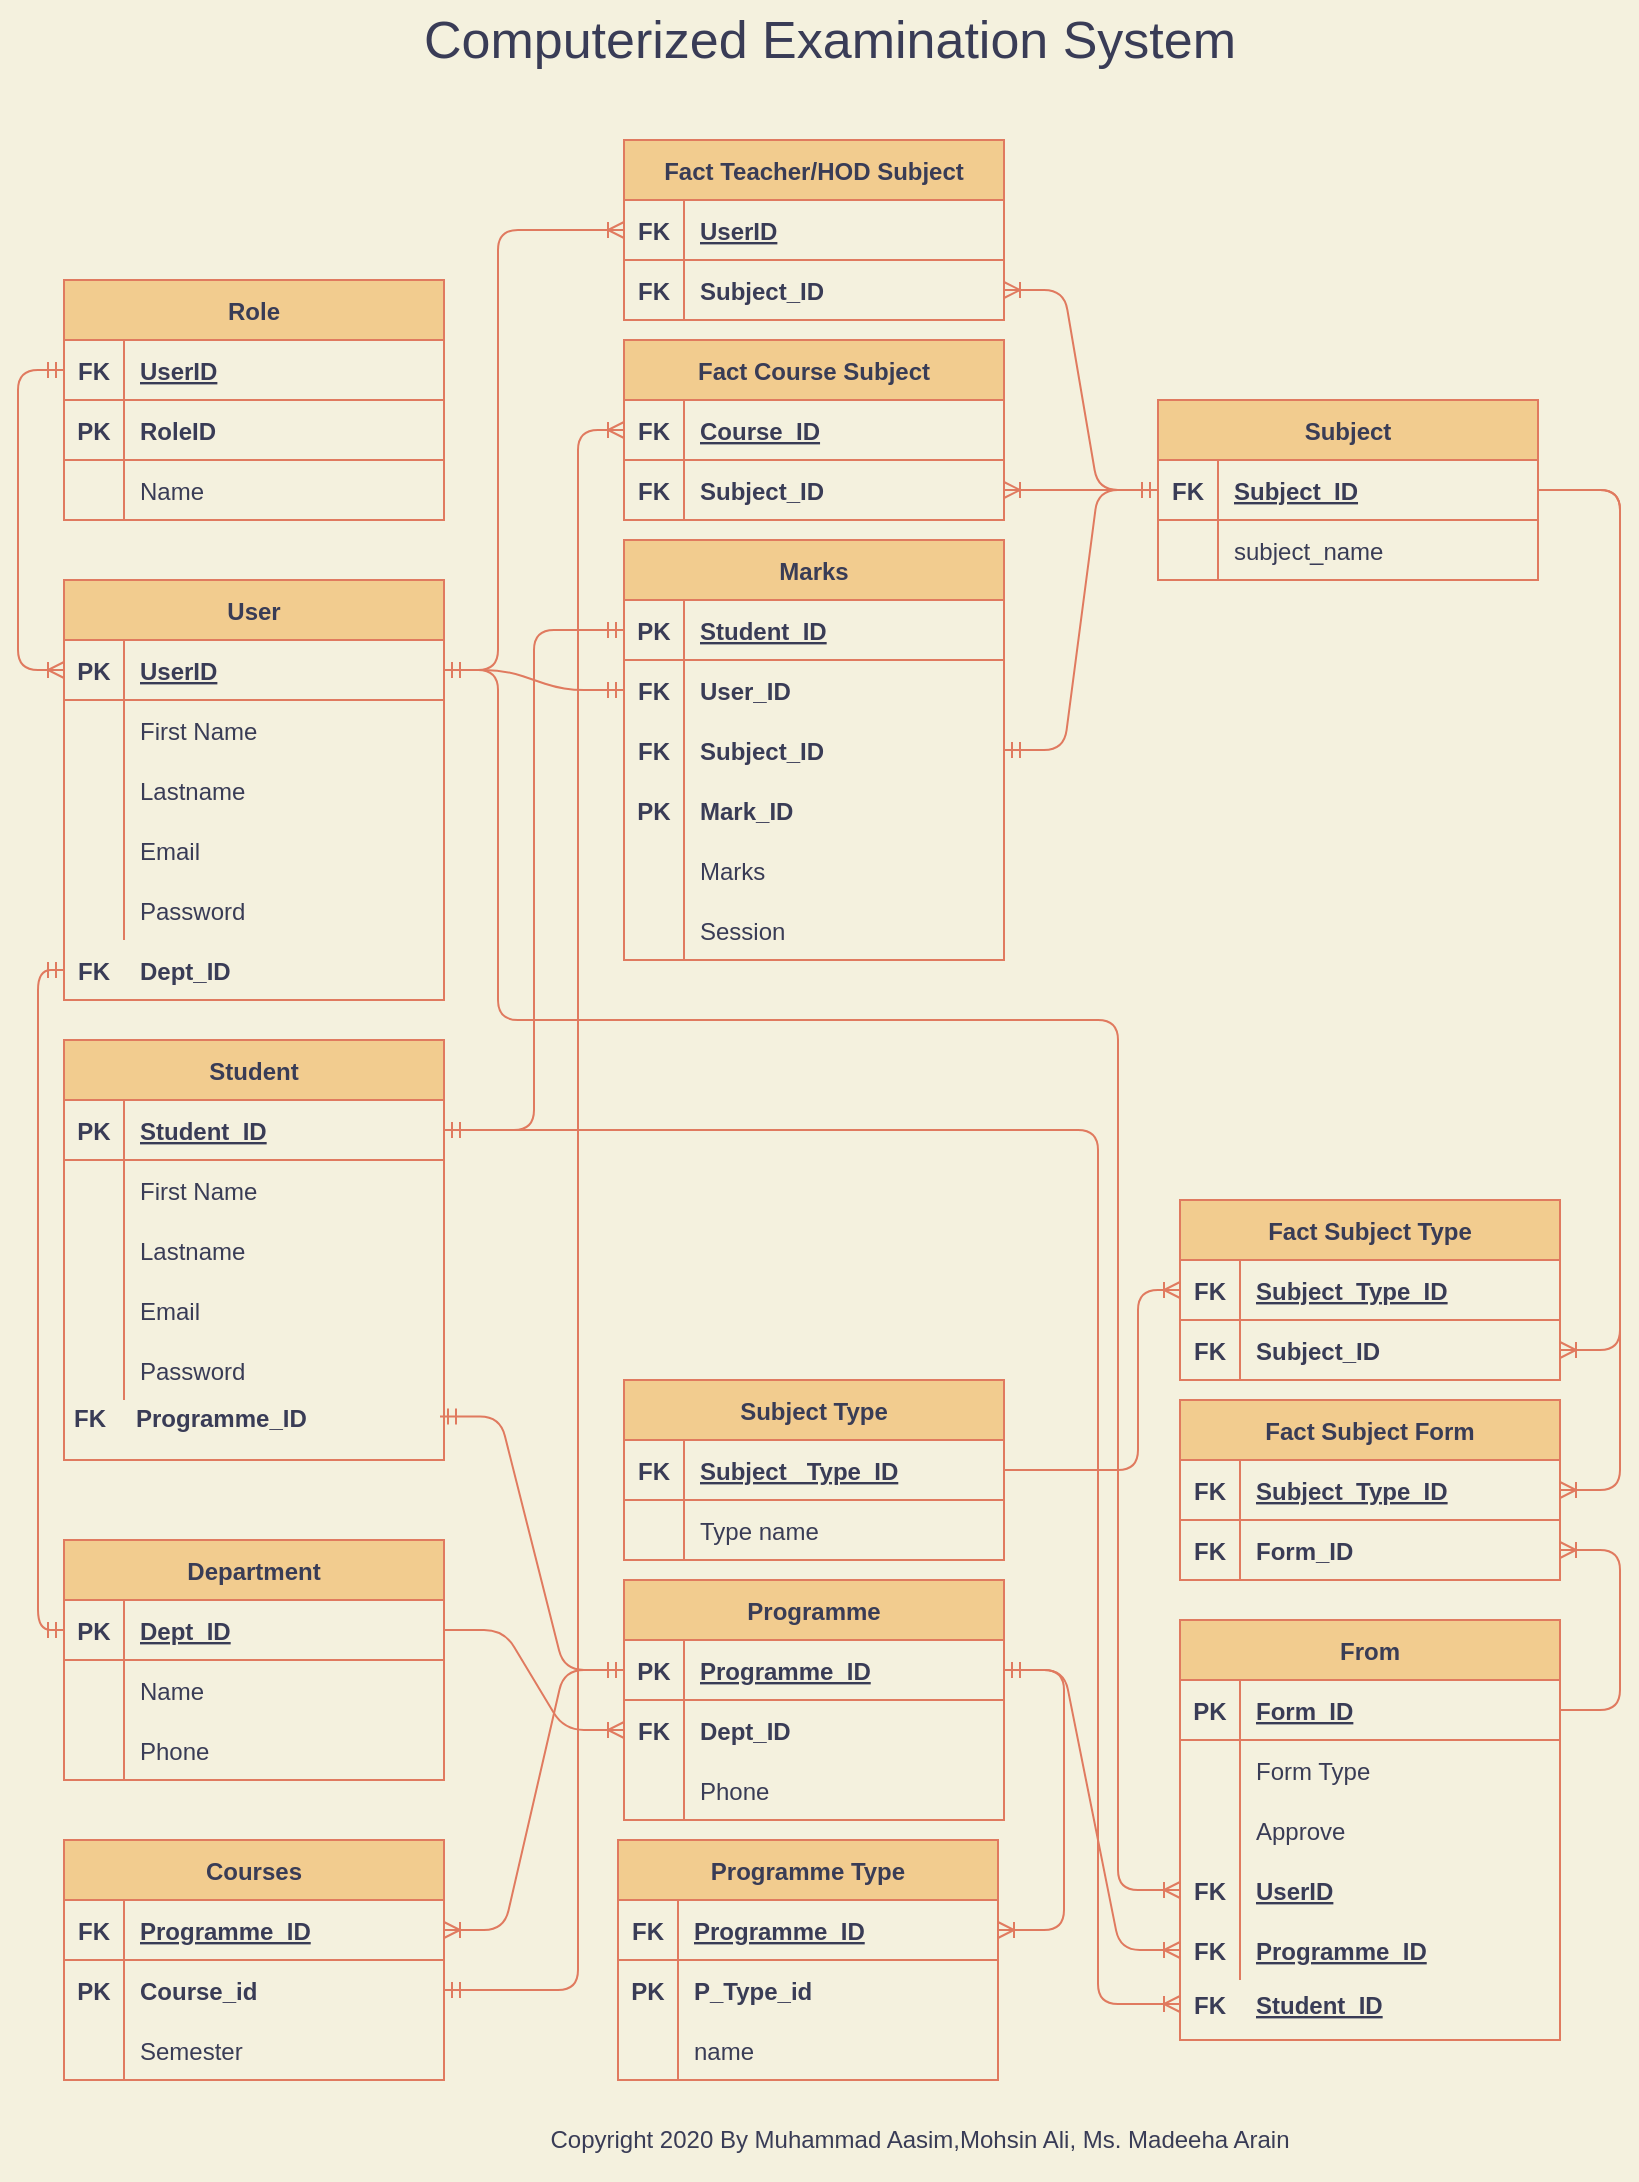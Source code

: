 <mxfile version="13.9.8" type="device"><diagram id="IFfvLTdVFarh4xmx0HeU" name="Page-1"><mxGraphModel dx="1106" dy="1714" grid="1" gridSize="10" guides="1" tooltips="1" connect="1" arrows="1" fold="1" page="1" pageScale="1" pageWidth="850" pageHeight="1100" background="#F4F1DE" math="0" shadow="0"><root><mxCell id="0"/><mxCell id="1" parent="0"/><mxCell id="wQqwlKFF_hwplh20HRCs-46" value="" style="group;fontColor=#393C56;" parent="1" vertex="1" connectable="0"><mxGeometry x="53" y="-950" width="190" height="155" as="geometry"/></mxCell><mxCell id="wQqwlKFF_hwplh20HRCs-32" value="Role" style="shape=table;startSize=30;container=1;collapsible=1;childLayout=tableLayout;fixedRows=1;rowLines=0;fontStyle=1;align=center;resizeLast=1;fillColor=#F2CC8F;strokeColor=#E07A5F;fontColor=#393C56;" parent="wQqwlKFF_hwplh20HRCs-46" vertex="1"><mxGeometry width="190" height="120" as="geometry"/></mxCell><mxCell id="wQqwlKFF_hwplh20HRCs-33" value="" style="shape=partialRectangle;collapsible=0;dropTarget=0;pointerEvents=0;fillColor=none;top=0;left=0;bottom=1;right=0;points=[[0,0.5],[1,0.5]];portConstraint=eastwest;strokeColor=#E07A5F;fontColor=#393C56;" parent="wQqwlKFF_hwplh20HRCs-32" vertex="1"><mxGeometry y="30" width="190" height="30" as="geometry"/></mxCell><mxCell id="wQqwlKFF_hwplh20HRCs-34" value="FK" style="shape=partialRectangle;connectable=0;fillColor=none;top=0;left=0;bottom=0;right=0;fontStyle=1;overflow=hidden;strokeColor=#E07A5F;fontColor=#393C56;" parent="wQqwlKFF_hwplh20HRCs-33" vertex="1"><mxGeometry width="30" height="30" as="geometry"/></mxCell><mxCell id="wQqwlKFF_hwplh20HRCs-35" value="UserID" style="shape=partialRectangle;connectable=0;fillColor=none;top=0;left=0;bottom=0;right=0;align=left;spacingLeft=6;fontStyle=5;overflow=hidden;strokeColor=#E07A5F;fontColor=#393C56;" parent="wQqwlKFF_hwplh20HRCs-33" vertex="1"><mxGeometry x="30" width="160" height="30" as="geometry"/></mxCell><mxCell id="wQqwlKFF_hwplh20HRCs-36" value="" style="shape=partialRectangle;collapsible=0;dropTarget=0;pointerEvents=0;fillColor=none;top=0;left=0;bottom=0;right=0;points=[[0,0.5],[1,0.5]];portConstraint=eastwest;strokeColor=#E07A5F;fontColor=#393C56;" parent="wQqwlKFF_hwplh20HRCs-32" vertex="1"><mxGeometry y="60" width="190" height="30" as="geometry"/></mxCell><mxCell id="wQqwlKFF_hwplh20HRCs-37" value="PK" style="shape=partialRectangle;connectable=0;fillColor=none;top=0;left=0;bottom=0;right=0;editable=1;overflow=hidden;fontStyle=1;strokeColor=#E07A5F;fontColor=#393C56;" parent="wQqwlKFF_hwplh20HRCs-36" vertex="1"><mxGeometry width="30" height="30" as="geometry"/></mxCell><mxCell id="wQqwlKFF_hwplh20HRCs-38" value="RoleID" style="shape=partialRectangle;connectable=0;fillColor=none;top=0;left=0;bottom=0;right=0;align=left;spacingLeft=6;overflow=hidden;fontStyle=1;strokeColor=#E07A5F;fontColor=#393C56;" parent="wQqwlKFF_hwplh20HRCs-36" vertex="1"><mxGeometry x="30" width="160" height="30" as="geometry"/></mxCell><mxCell id="wQqwlKFF_hwplh20HRCs-39" value="" style="shape=partialRectangle;collapsible=0;dropTarget=0;pointerEvents=0;fillColor=none;top=0;left=0;bottom=0;right=0;points=[[0,0.5],[1,0.5]];portConstraint=eastwest;strokeColor=#E07A5F;fontColor=#393C56;" parent="wQqwlKFF_hwplh20HRCs-32" vertex="1"><mxGeometry y="90" width="190" height="30" as="geometry"/></mxCell><mxCell id="wQqwlKFF_hwplh20HRCs-40" value="" style="shape=partialRectangle;connectable=0;fillColor=none;top=0;left=0;bottom=0;right=0;editable=1;overflow=hidden;strokeColor=#E07A5F;fontColor=#393C56;" parent="wQqwlKFF_hwplh20HRCs-39" vertex="1"><mxGeometry width="30" height="30" as="geometry"/></mxCell><mxCell id="wQqwlKFF_hwplh20HRCs-41" value="Name" style="shape=partialRectangle;connectable=0;fillColor=none;top=0;left=0;bottom=0;right=0;align=left;spacingLeft=6;overflow=hidden;strokeColor=#E07A5F;fontColor=#393C56;" parent="wQqwlKFF_hwplh20HRCs-39" vertex="1"><mxGeometry x="30" width="160" height="30" as="geometry"/></mxCell><mxCell id="wQqwlKFF_hwplh20HRCs-45" value="" style="line;strokeWidth=1;rotatable=0;dashed=0;labelPosition=right;align=left;verticalAlign=middle;spacingTop=0;spacingLeft=6;points=[];portConstraint=eastwest;fillColor=#F2CC8F;strokeColor=#E07A5F;fontColor=#393C56;labelBackgroundColor=#F4F1DE;" parent="wQqwlKFF_hwplh20HRCs-46" vertex="1"><mxGeometry y="25" width="190" height="130" as="geometry"/></mxCell><mxCell id="wQqwlKFF_hwplh20HRCs-49" value="Department" style="shape=table;startSize=30;container=1;collapsible=1;childLayout=tableLayout;fixedRows=1;rowLines=0;fontStyle=1;align=center;resizeLast=1;fillColor=#F2CC8F;strokeColor=#E07A5F;fontColor=#393C56;" parent="1" vertex="1"><mxGeometry x="53" y="-320" width="190" height="120" as="geometry"/></mxCell><mxCell id="wQqwlKFF_hwplh20HRCs-50" value="" style="shape=partialRectangle;collapsible=0;dropTarget=0;pointerEvents=0;fillColor=none;top=0;left=0;bottom=1;right=0;points=[[0,0.5],[1,0.5]];portConstraint=eastwest;strokeColor=#E07A5F;fontColor=#393C56;" parent="wQqwlKFF_hwplh20HRCs-49" vertex="1"><mxGeometry y="30" width="190" height="30" as="geometry"/></mxCell><mxCell id="wQqwlKFF_hwplh20HRCs-51" value="PK" style="shape=partialRectangle;connectable=0;fillColor=none;top=0;left=0;bottom=0;right=0;fontStyle=1;overflow=hidden;strokeColor=#E07A5F;fontColor=#393C56;" parent="wQqwlKFF_hwplh20HRCs-50" vertex="1"><mxGeometry width="30" height="30" as="geometry"/></mxCell><mxCell id="wQqwlKFF_hwplh20HRCs-52" value="Dept_ID" style="shape=partialRectangle;connectable=0;fillColor=none;top=0;left=0;bottom=0;right=0;align=left;spacingLeft=6;fontStyle=5;overflow=hidden;strokeColor=#E07A5F;fontColor=#393C56;" parent="wQqwlKFF_hwplh20HRCs-50" vertex="1"><mxGeometry x="30" width="160" height="30" as="geometry"/></mxCell><mxCell id="wQqwlKFF_hwplh20HRCs-53" value="" style="shape=partialRectangle;collapsible=0;dropTarget=0;pointerEvents=0;fillColor=none;top=0;left=0;bottom=0;right=0;points=[[0,0.5],[1,0.5]];portConstraint=eastwest;strokeColor=#E07A5F;fontColor=#393C56;" parent="wQqwlKFF_hwplh20HRCs-49" vertex="1"><mxGeometry y="60" width="190" height="30" as="geometry"/></mxCell><mxCell id="wQqwlKFF_hwplh20HRCs-54" value="" style="shape=partialRectangle;connectable=0;fillColor=none;top=0;left=0;bottom=0;right=0;editable=1;overflow=hidden;strokeColor=#E07A5F;fontColor=#393C56;" parent="wQqwlKFF_hwplh20HRCs-53" vertex="1"><mxGeometry width="30" height="30" as="geometry"/></mxCell><mxCell id="wQqwlKFF_hwplh20HRCs-55" value="Name" style="shape=partialRectangle;connectable=0;fillColor=none;top=0;left=0;bottom=0;right=0;align=left;spacingLeft=6;overflow=hidden;strokeColor=#E07A5F;fontColor=#393C56;" parent="wQqwlKFF_hwplh20HRCs-53" vertex="1"><mxGeometry x="30" width="160" height="30" as="geometry"/></mxCell><mxCell id="wQqwlKFF_hwplh20HRCs-59" value="" style="shape=partialRectangle;collapsible=0;dropTarget=0;pointerEvents=0;fillColor=none;top=0;left=0;bottom=0;right=0;points=[[0,0.5],[1,0.5]];portConstraint=eastwest;strokeColor=#E07A5F;fontColor=#393C56;" parent="wQqwlKFF_hwplh20HRCs-49" vertex="1"><mxGeometry y="90" width="190" height="30" as="geometry"/></mxCell><mxCell id="wQqwlKFF_hwplh20HRCs-60" value="" style="shape=partialRectangle;connectable=0;fillColor=none;top=0;left=0;bottom=0;right=0;editable=1;overflow=hidden;strokeColor=#E07A5F;fontColor=#393C56;" parent="wQqwlKFF_hwplh20HRCs-59" vertex="1"><mxGeometry width="30" height="30" as="geometry"/></mxCell><mxCell id="wQqwlKFF_hwplh20HRCs-61" value="Phone" style="shape=partialRectangle;connectable=0;fillColor=none;top=0;left=0;bottom=0;right=0;align=left;spacingLeft=6;overflow=hidden;strokeColor=#E07A5F;fontColor=#393C56;" parent="wQqwlKFF_hwplh20HRCs-59" vertex="1"><mxGeometry x="30" width="160" height="30" as="geometry"/></mxCell><mxCell id="wQqwlKFF_hwplh20HRCs-71" value="" style="edgeStyle=orthogonalEdgeStyle;fontSize=12;html=1;endArrow=ERmandOne;startArrow=ERmandOne;strokeColor=#E07A5F;fontColor=#393C56;labelBackgroundColor=#F4F1DE;" parent="1" source="wQqwlKFF_hwplh20HRCs-68" target="wQqwlKFF_hwplh20HRCs-50" edge="1"><mxGeometry width="100" height="100" relative="1" as="geometry"><mxPoint x="223" y="-33" as="sourcePoint"/><mxPoint x="283" y="-33" as="targetPoint"/><Array as="points"><mxPoint x="40" y="-605"/><mxPoint x="40" y="-275"/></Array></mxGeometry></mxCell><mxCell id="wQqwlKFF_hwplh20HRCs-72" value="Programme" style="shape=table;startSize=30;container=1;collapsible=1;childLayout=tableLayout;fixedRows=1;rowLines=0;fontStyle=1;align=center;resizeLast=1;fillColor=#F2CC8F;strokeColor=#E07A5F;fontColor=#393C56;" parent="1" vertex="1"><mxGeometry x="333" y="-300" width="190" height="120" as="geometry"/></mxCell><mxCell id="wQqwlKFF_hwplh20HRCs-73" value="" style="shape=partialRectangle;collapsible=0;dropTarget=0;pointerEvents=0;fillColor=none;top=0;left=0;bottom=1;right=0;points=[[0,0.5],[1,0.5]];portConstraint=eastwest;strokeColor=#E07A5F;fontColor=#393C56;" parent="wQqwlKFF_hwplh20HRCs-72" vertex="1"><mxGeometry y="30" width="190" height="30" as="geometry"/></mxCell><mxCell id="wQqwlKFF_hwplh20HRCs-74" value="PK" style="shape=partialRectangle;connectable=0;fillColor=none;top=0;left=0;bottom=0;right=0;fontStyle=1;overflow=hidden;strokeColor=#E07A5F;fontColor=#393C56;" parent="wQqwlKFF_hwplh20HRCs-73" vertex="1"><mxGeometry width="30" height="30" as="geometry"/></mxCell><mxCell id="wQqwlKFF_hwplh20HRCs-75" value="Programme_ID" style="shape=partialRectangle;connectable=0;fillColor=none;top=0;left=0;bottom=0;right=0;align=left;spacingLeft=6;fontStyle=5;overflow=hidden;strokeColor=#E07A5F;fontColor=#393C56;" parent="wQqwlKFF_hwplh20HRCs-73" vertex="1"><mxGeometry x="30" width="160" height="30" as="geometry"/></mxCell><mxCell id="wQqwlKFF_hwplh20HRCs-76" value="" style="shape=partialRectangle;collapsible=0;dropTarget=0;pointerEvents=0;fillColor=none;top=0;left=0;bottom=0;right=0;points=[[0,0.5],[1,0.5]];portConstraint=eastwest;fontStyle=1;strokeColor=#E07A5F;fontColor=#393C56;" parent="wQqwlKFF_hwplh20HRCs-72" vertex="1"><mxGeometry y="60" width="190" height="30" as="geometry"/></mxCell><mxCell id="wQqwlKFF_hwplh20HRCs-77" value="FK" style="shape=partialRectangle;connectable=0;fillColor=none;top=0;left=0;bottom=0;right=0;editable=1;overflow=hidden;fontStyle=1;strokeColor=#E07A5F;fontColor=#393C56;" parent="wQqwlKFF_hwplh20HRCs-76" vertex="1"><mxGeometry width="30" height="30" as="geometry"/></mxCell><mxCell id="wQqwlKFF_hwplh20HRCs-78" value="Dept_ID" style="shape=partialRectangle;connectable=0;fillColor=none;top=0;left=0;bottom=0;right=0;align=left;spacingLeft=6;overflow=hidden;fontStyle=1;strokeColor=#E07A5F;fontColor=#393C56;" parent="wQqwlKFF_hwplh20HRCs-76" vertex="1"><mxGeometry x="30" width="160" height="30" as="geometry"/></mxCell><mxCell id="wQqwlKFF_hwplh20HRCs-79" value="" style="shape=partialRectangle;collapsible=0;dropTarget=0;pointerEvents=0;fillColor=none;top=0;left=0;bottom=0;right=0;points=[[0,0.5],[1,0.5]];portConstraint=eastwest;strokeColor=#E07A5F;fontColor=#393C56;" parent="wQqwlKFF_hwplh20HRCs-72" vertex="1"><mxGeometry y="90" width="190" height="30" as="geometry"/></mxCell><mxCell id="wQqwlKFF_hwplh20HRCs-80" value="" style="shape=partialRectangle;connectable=0;fillColor=none;top=0;left=0;bottom=0;right=0;editable=1;overflow=hidden;strokeColor=#E07A5F;fontColor=#393C56;" parent="wQqwlKFF_hwplh20HRCs-79" vertex="1"><mxGeometry width="30" height="30" as="geometry"/></mxCell><mxCell id="wQqwlKFF_hwplh20HRCs-81" value="Phone" style="shape=partialRectangle;connectable=0;fillColor=none;top=0;left=0;bottom=0;right=0;align=left;spacingLeft=6;overflow=hidden;strokeColor=#E07A5F;fontColor=#393C56;" parent="wQqwlKFF_hwplh20HRCs-79" vertex="1"><mxGeometry x="30" width="160" height="30" as="geometry"/></mxCell><mxCell id="wQqwlKFF_hwplh20HRCs-82" value="" style="edgeStyle=entityRelationEdgeStyle;fontSize=12;html=1;endArrow=ERoneToMany;strokeColor=#E07A5F;fontColor=#393C56;labelBackgroundColor=#F4F1DE;" parent="1" source="wQqwlKFF_hwplh20HRCs-50" target="wQqwlKFF_hwplh20HRCs-76" edge="1"><mxGeometry width="100" height="100" relative="1" as="geometry"><mxPoint x="363" y="262" as="sourcePoint"/><mxPoint x="463" y="162" as="targetPoint"/></mxGeometry></mxCell><mxCell id="wQqwlKFF_hwplh20HRCs-99" value="" style="group;fontColor=#393C56;" parent="1" vertex="1" connectable="0"><mxGeometry x="53" y="-800" width="190" height="210" as="geometry"/></mxCell><mxCell id="wQqwlKFF_hwplh20HRCs-19" value="User" style="shape=table;startSize=30;container=1;collapsible=1;childLayout=tableLayout;fixedRows=1;rowLines=0;fontStyle=1;align=center;resizeLast=1;fillColor=#F2CC8F;strokeColor=#E07A5F;fontColor=#393C56;" parent="wQqwlKFF_hwplh20HRCs-99" vertex="1"><mxGeometry width="190" height="210" as="geometry"/></mxCell><mxCell id="wQqwlKFF_hwplh20HRCs-20" value="" style="shape=partialRectangle;collapsible=0;dropTarget=0;pointerEvents=0;fillColor=none;top=0;left=0;bottom=1;right=0;points=[[0,0.5],[1,0.5]];portConstraint=eastwest;strokeColor=#E07A5F;fontColor=#393C56;" parent="wQqwlKFF_hwplh20HRCs-19" vertex="1"><mxGeometry y="30" width="190" height="30" as="geometry"/></mxCell><mxCell id="wQqwlKFF_hwplh20HRCs-21" value="PK" style="shape=partialRectangle;connectable=0;fillColor=none;top=0;left=0;bottom=0;right=0;fontStyle=1;overflow=hidden;strokeColor=#E07A5F;fontColor=#393C56;" parent="wQqwlKFF_hwplh20HRCs-20" vertex="1"><mxGeometry width="30" height="30" as="geometry"/></mxCell><mxCell id="wQqwlKFF_hwplh20HRCs-22" value="UserID" style="shape=partialRectangle;connectable=0;fillColor=none;top=0;left=0;bottom=0;right=0;align=left;spacingLeft=6;fontStyle=5;overflow=hidden;strokeColor=#E07A5F;fontColor=#393C56;" parent="wQqwlKFF_hwplh20HRCs-20" vertex="1"><mxGeometry x="30" width="160" height="30" as="geometry"/></mxCell><mxCell id="wQqwlKFF_hwplh20HRCs-23" value="" style="shape=partialRectangle;collapsible=0;dropTarget=0;pointerEvents=0;fillColor=none;top=0;left=0;bottom=0;right=0;points=[[0,0.5],[1,0.5]];portConstraint=eastwest;strokeColor=#E07A5F;fontColor=#393C56;" parent="wQqwlKFF_hwplh20HRCs-19" vertex="1"><mxGeometry y="60" width="190" height="30" as="geometry"/></mxCell><mxCell id="wQqwlKFF_hwplh20HRCs-24" value="" style="shape=partialRectangle;connectable=0;fillColor=none;top=0;left=0;bottom=0;right=0;editable=1;overflow=hidden;strokeColor=#E07A5F;fontColor=#393C56;" parent="wQqwlKFF_hwplh20HRCs-23" vertex="1"><mxGeometry width="30" height="30" as="geometry"/></mxCell><mxCell id="wQqwlKFF_hwplh20HRCs-25" value="First Name" style="shape=partialRectangle;connectable=0;fillColor=none;top=0;left=0;bottom=0;right=0;align=left;spacingLeft=6;overflow=hidden;strokeColor=#E07A5F;fontColor=#393C56;" parent="wQqwlKFF_hwplh20HRCs-23" vertex="1"><mxGeometry x="30" width="160" height="30" as="geometry"/></mxCell><mxCell id="wQqwlKFF_hwplh20HRCs-26" value="" style="shape=partialRectangle;collapsible=0;dropTarget=0;pointerEvents=0;fillColor=none;top=0;left=0;bottom=0;right=0;points=[[0,0.5],[1,0.5]];portConstraint=eastwest;strokeColor=#E07A5F;fontColor=#393C56;" parent="wQqwlKFF_hwplh20HRCs-19" vertex="1"><mxGeometry y="90" width="190" height="30" as="geometry"/></mxCell><mxCell id="wQqwlKFF_hwplh20HRCs-27" value="" style="shape=partialRectangle;connectable=0;fillColor=none;top=0;left=0;bottom=0;right=0;editable=1;overflow=hidden;strokeColor=#E07A5F;fontColor=#393C56;" parent="wQqwlKFF_hwplh20HRCs-26" vertex="1"><mxGeometry width="30" height="30" as="geometry"/></mxCell><mxCell id="wQqwlKFF_hwplh20HRCs-28" value="Lastname" style="shape=partialRectangle;connectable=0;fillColor=none;top=0;left=0;bottom=0;right=0;align=left;spacingLeft=6;overflow=hidden;strokeColor=#E07A5F;fontColor=#393C56;" parent="wQqwlKFF_hwplh20HRCs-26" vertex="1"><mxGeometry x="30" width="160" height="30" as="geometry"/></mxCell><mxCell id="wQqwlKFF_hwplh20HRCs-42" value="" style="shape=partialRectangle;collapsible=0;dropTarget=0;pointerEvents=0;fillColor=none;top=0;left=0;bottom=0;right=0;points=[[0,0.5],[1,0.5]];portConstraint=eastwest;strokeColor=#E07A5F;fontColor=#393C56;" parent="wQqwlKFF_hwplh20HRCs-19" vertex="1"><mxGeometry y="120" width="190" height="30" as="geometry"/></mxCell><mxCell id="wQqwlKFF_hwplh20HRCs-43" value="" style="shape=partialRectangle;connectable=0;fillColor=none;top=0;left=0;bottom=0;right=0;editable=1;overflow=hidden;strokeColor=#E07A5F;fontColor=#393C56;" parent="wQqwlKFF_hwplh20HRCs-42" vertex="1"><mxGeometry width="30" height="30" as="geometry"/></mxCell><mxCell id="wQqwlKFF_hwplh20HRCs-44" value="Email" style="shape=partialRectangle;connectable=0;fillColor=none;top=0;left=0;bottom=0;right=0;align=left;spacingLeft=6;overflow=hidden;strokeColor=#E07A5F;fontColor=#393C56;" parent="wQqwlKFF_hwplh20HRCs-42" vertex="1"><mxGeometry x="30" width="160" height="30" as="geometry"/></mxCell><mxCell id="wQqwlKFF_hwplh20HRCs-29" value="" style="shape=partialRectangle;collapsible=0;dropTarget=0;pointerEvents=0;fillColor=none;top=0;left=0;bottom=0;right=0;points=[[0,0.5],[1,0.5]];portConstraint=eastwest;strokeColor=#E07A5F;fontColor=#393C56;" parent="wQqwlKFF_hwplh20HRCs-19" vertex="1"><mxGeometry y="150" width="190" height="30" as="geometry"/></mxCell><mxCell id="wQqwlKFF_hwplh20HRCs-30" value="" style="shape=partialRectangle;connectable=0;fillColor=none;top=0;left=0;bottom=0;right=0;editable=1;overflow=hidden;strokeColor=#E07A5F;fontColor=#393C56;" parent="wQqwlKFF_hwplh20HRCs-29" vertex="1"><mxGeometry width="30" height="30" as="geometry"/></mxCell><mxCell id="wQqwlKFF_hwplh20HRCs-31" value="Password" style="shape=partialRectangle;connectable=0;fillColor=none;top=0;left=0;bottom=0;right=0;align=left;spacingLeft=6;overflow=hidden;strokeColor=#E07A5F;fontColor=#393C56;" parent="wQqwlKFF_hwplh20HRCs-29" vertex="1"><mxGeometry x="30" width="160" height="30" as="geometry"/></mxCell><mxCell id="wQqwlKFF_hwplh20HRCs-68" value="" style="shape=partialRectangle;collapsible=0;dropTarget=0;pointerEvents=0;fillColor=none;top=0;left=0;bottom=0;right=0;points=[[0,0.5],[1,0.5]];portConstraint=eastwest;fontStyle=1;strokeColor=#E07A5F;fontColor=#393C56;" parent="wQqwlKFF_hwplh20HRCs-99" vertex="1"><mxGeometry y="180" width="190" height="30" as="geometry"/></mxCell><mxCell id="wQqwlKFF_hwplh20HRCs-69" value="FK" style="shape=partialRectangle;connectable=0;fillColor=none;top=0;left=0;bottom=0;right=0;editable=1;overflow=hidden;fontStyle=1;strokeColor=#E07A5F;fontColor=#393C56;" parent="wQqwlKFF_hwplh20HRCs-68" vertex="1"><mxGeometry width="30" height="30" as="geometry"/></mxCell><mxCell id="wQqwlKFF_hwplh20HRCs-70" value="Dept_ID" style="shape=partialRectangle;connectable=0;fillColor=none;top=0;left=0;bottom=0;right=0;align=left;spacingLeft=6;overflow=hidden;fontStyle=1;strokeColor=#E07A5F;fontColor=#393C56;" parent="wQqwlKFF_hwplh20HRCs-68" vertex="1"><mxGeometry x="30" width="160" height="30" as="geometry"/></mxCell><mxCell id="wQqwlKFF_hwplh20HRCs-120" value="" style="edgeStyle=entityRelationEdgeStyle;fontSize=12;html=1;endArrow=ERmandOne;startArrow=ERmandOne;strokeColor=#E07A5F;fontColor=#393C56;labelBackgroundColor=#F4F1DE;" parent="1" source="wQqwlKFF_hwplh20HRCs-73" target="wQqwlKFF_hwplh20HRCs-117" edge="1"><mxGeometry width="100" height="100" relative="1" as="geometry"><mxPoint x="483" y="272" as="sourcePoint"/><mxPoint x="583" y="172" as="targetPoint"/></mxGeometry></mxCell><mxCell id="oOTCD8cNQhU1V3plI_-g-1" value="Programme Type" style="shape=table;startSize=30;container=1;collapsible=1;childLayout=tableLayout;fixedRows=1;rowLines=0;fontStyle=1;align=center;resizeLast=1;fillColor=#F2CC8F;strokeColor=#E07A5F;fontColor=#393C56;" parent="1" vertex="1"><mxGeometry x="330" y="-170" width="190" height="120" as="geometry"/></mxCell><mxCell id="oOTCD8cNQhU1V3plI_-g-2" value="" style="shape=partialRectangle;collapsible=0;dropTarget=0;pointerEvents=0;fillColor=none;top=0;left=0;bottom=1;right=0;points=[[0,0.5],[1,0.5]];portConstraint=eastwest;strokeColor=#E07A5F;fontColor=#393C56;" parent="oOTCD8cNQhU1V3plI_-g-1" vertex="1"><mxGeometry y="30" width="190" height="30" as="geometry"/></mxCell><mxCell id="oOTCD8cNQhU1V3plI_-g-3" value="FK" style="shape=partialRectangle;connectable=0;fillColor=none;top=0;left=0;bottom=0;right=0;fontStyle=1;overflow=hidden;strokeColor=#E07A5F;fontColor=#393C56;" parent="oOTCD8cNQhU1V3plI_-g-2" vertex="1"><mxGeometry width="30" height="30" as="geometry"/></mxCell><mxCell id="oOTCD8cNQhU1V3plI_-g-4" value="Programme_ID" style="shape=partialRectangle;connectable=0;fillColor=none;top=0;left=0;bottom=0;right=0;align=left;spacingLeft=6;fontStyle=5;overflow=hidden;strokeColor=#E07A5F;fontColor=#393C56;" parent="oOTCD8cNQhU1V3plI_-g-2" vertex="1"><mxGeometry x="30" width="160" height="30" as="geometry"/></mxCell><mxCell id="oOTCD8cNQhU1V3plI_-g-5" value="" style="shape=partialRectangle;collapsible=0;dropTarget=0;pointerEvents=0;fillColor=none;top=0;left=0;bottom=0;right=0;points=[[0,0.5],[1,0.5]];portConstraint=eastwest;fontStyle=1;strokeColor=#E07A5F;fontColor=#393C56;" parent="oOTCD8cNQhU1V3plI_-g-1" vertex="1"><mxGeometry y="60" width="190" height="30" as="geometry"/></mxCell><mxCell id="oOTCD8cNQhU1V3plI_-g-6" value="PK" style="shape=partialRectangle;connectable=0;fillColor=none;top=0;left=0;bottom=0;right=0;editable=1;overflow=hidden;fontStyle=1;strokeColor=#E07A5F;fontColor=#393C56;" parent="oOTCD8cNQhU1V3plI_-g-5" vertex="1"><mxGeometry width="30" height="30" as="geometry"/></mxCell><mxCell id="oOTCD8cNQhU1V3plI_-g-7" value="P_Type_id" style="shape=partialRectangle;connectable=0;fillColor=none;top=0;left=0;bottom=0;right=0;align=left;spacingLeft=6;overflow=hidden;fontStyle=1;strokeColor=#E07A5F;fontColor=#393C56;" parent="oOTCD8cNQhU1V3plI_-g-5" vertex="1"><mxGeometry x="30" width="160" height="30" as="geometry"/></mxCell><mxCell id="oOTCD8cNQhU1V3plI_-g-8" value="" style="shape=partialRectangle;collapsible=0;dropTarget=0;pointerEvents=0;fillColor=none;top=0;left=0;bottom=0;right=0;points=[[0,0.5],[1,0.5]];portConstraint=eastwest;strokeColor=#E07A5F;fontColor=#393C56;" parent="oOTCD8cNQhU1V3plI_-g-1" vertex="1"><mxGeometry y="90" width="190" height="30" as="geometry"/></mxCell><mxCell id="oOTCD8cNQhU1V3plI_-g-9" value="" style="shape=partialRectangle;connectable=0;fillColor=none;top=0;left=0;bottom=0;right=0;editable=1;overflow=hidden;strokeColor=#E07A5F;fontColor=#393C56;" parent="oOTCD8cNQhU1V3plI_-g-8" vertex="1"><mxGeometry width="30" height="30" as="geometry"/></mxCell><mxCell id="oOTCD8cNQhU1V3plI_-g-10" value="name" style="shape=partialRectangle;connectable=0;fillColor=none;top=0;left=0;bottom=0;right=0;align=left;spacingLeft=6;overflow=hidden;strokeColor=#E07A5F;fontColor=#393C56;" parent="oOTCD8cNQhU1V3plI_-g-8" vertex="1"><mxGeometry x="30" width="160" height="30" as="geometry"/></mxCell><mxCell id="oOTCD8cNQhU1V3plI_-g-11" value="" style="edgeStyle=entityRelationEdgeStyle;fontSize=12;html=1;endArrow=ERoneToMany;startArrow=ERmandOne;startFill=0;strokeColor=#E07A5F;fontColor=#393C56;labelBackgroundColor=#F4F1DE;" parent="1" source="wQqwlKFF_hwplh20HRCs-73" target="oOTCD8cNQhU1V3plI_-g-2" edge="1"><mxGeometry width="100" height="100" relative="1" as="geometry"><mxPoint x="473" y="232" as="sourcePoint"/><mxPoint x="573" y="132" as="targetPoint"/></mxGeometry></mxCell><mxCell id="oOTCD8cNQhU1V3plI_-g-12" value="Courses" style="shape=table;startSize=30;container=1;collapsible=1;childLayout=tableLayout;fixedRows=1;rowLines=0;fontStyle=1;align=center;resizeLast=1;fillColor=#F2CC8F;strokeColor=#E07A5F;fontColor=#393C56;" parent="1" vertex="1"><mxGeometry x="53" y="-170" width="190" height="120" as="geometry"/></mxCell><mxCell id="oOTCD8cNQhU1V3plI_-g-13" value="" style="shape=partialRectangle;collapsible=0;dropTarget=0;pointerEvents=0;fillColor=none;top=0;left=0;bottom=1;right=0;points=[[0,0.5],[1,0.5]];portConstraint=eastwest;strokeColor=#E07A5F;fontColor=#393C56;" parent="oOTCD8cNQhU1V3plI_-g-12" vertex="1"><mxGeometry y="30" width="190" height="30" as="geometry"/></mxCell><mxCell id="oOTCD8cNQhU1V3plI_-g-14" value="FK" style="shape=partialRectangle;connectable=0;fillColor=none;top=0;left=0;bottom=0;right=0;fontStyle=1;overflow=hidden;strokeColor=#E07A5F;fontColor=#393C56;" parent="oOTCD8cNQhU1V3plI_-g-13" vertex="1"><mxGeometry width="30" height="30" as="geometry"/></mxCell><mxCell id="oOTCD8cNQhU1V3plI_-g-15" value="Programme_ID" style="shape=partialRectangle;connectable=0;fillColor=none;top=0;left=0;bottom=0;right=0;align=left;spacingLeft=6;fontStyle=5;overflow=hidden;strokeColor=#E07A5F;fontColor=#393C56;" parent="oOTCD8cNQhU1V3plI_-g-13" vertex="1"><mxGeometry x="30" width="160" height="30" as="geometry"/></mxCell><mxCell id="oOTCD8cNQhU1V3plI_-g-16" value="" style="shape=partialRectangle;collapsible=0;dropTarget=0;pointerEvents=0;fillColor=none;top=0;left=0;bottom=0;right=0;points=[[0,0.5],[1,0.5]];portConstraint=eastwest;fontStyle=1;strokeColor=#E07A5F;fontColor=#393C56;" parent="oOTCD8cNQhU1V3plI_-g-12" vertex="1"><mxGeometry y="60" width="190" height="30" as="geometry"/></mxCell><mxCell id="oOTCD8cNQhU1V3plI_-g-17" value="PK" style="shape=partialRectangle;connectable=0;fillColor=none;top=0;left=0;bottom=0;right=0;editable=1;overflow=hidden;fontStyle=1;strokeColor=#E07A5F;fontColor=#393C56;" parent="oOTCD8cNQhU1V3plI_-g-16" vertex="1"><mxGeometry width="30" height="30" as="geometry"/></mxCell><mxCell id="oOTCD8cNQhU1V3plI_-g-18" value="Course_id" style="shape=partialRectangle;connectable=0;fillColor=none;top=0;left=0;bottom=0;right=0;align=left;spacingLeft=6;overflow=hidden;fontStyle=1;strokeColor=#E07A5F;fontColor=#393C56;" parent="oOTCD8cNQhU1V3plI_-g-16" vertex="1"><mxGeometry x="30" width="160" height="30" as="geometry"/></mxCell><mxCell id="oOTCD8cNQhU1V3plI_-g-19" value="" style="shape=partialRectangle;collapsible=0;dropTarget=0;pointerEvents=0;fillColor=none;top=0;left=0;bottom=0;right=0;points=[[0,0.5],[1,0.5]];portConstraint=eastwest;strokeColor=#E07A5F;fontColor=#393C56;" parent="oOTCD8cNQhU1V3plI_-g-12" vertex="1"><mxGeometry y="90" width="190" height="30" as="geometry"/></mxCell><mxCell id="oOTCD8cNQhU1V3plI_-g-20" value="" style="shape=partialRectangle;connectable=0;fillColor=none;top=0;left=0;bottom=0;right=0;editable=1;overflow=hidden;strokeColor=#E07A5F;fontColor=#393C56;" parent="oOTCD8cNQhU1V3plI_-g-19" vertex="1"><mxGeometry width="30" height="30" as="geometry"/></mxCell><mxCell id="oOTCD8cNQhU1V3plI_-g-21" value="Semester" style="shape=partialRectangle;connectable=0;fillColor=none;top=0;left=0;bottom=0;right=0;align=left;spacingLeft=6;overflow=hidden;strokeColor=#E07A5F;fontColor=#393C56;" parent="oOTCD8cNQhU1V3plI_-g-19" vertex="1"><mxGeometry x="30" width="160" height="30" as="geometry"/></mxCell><mxCell id="oOTCD8cNQhU1V3plI_-g-23" value="" style="edgeStyle=entityRelationEdgeStyle;fontSize=12;html=1;endArrow=ERoneToMany;strokeColor=#E07A5F;fontColor=#393C56;labelBackgroundColor=#F4F1DE;" parent="1" source="wQqwlKFF_hwplh20HRCs-73" target="oOTCD8cNQhU1V3plI_-g-13" edge="1"><mxGeometry width="100" height="100" relative="1" as="geometry"><mxPoint x="413" y="472" as="sourcePoint"/><mxPoint x="513" y="372" as="targetPoint"/></mxGeometry></mxCell><mxCell id="oOTCD8cNQhU1V3plI_-g-24" value="Subject" style="shape=table;startSize=30;container=1;collapsible=1;childLayout=tableLayout;fixedRows=1;rowLines=0;fontStyle=1;align=center;resizeLast=1;fillColor=#F2CC8F;strokeColor=#E07A5F;fontColor=#393C56;" parent="1" vertex="1"><mxGeometry x="600" y="-890" width="190" height="90" as="geometry"/></mxCell><mxCell id="oOTCD8cNQhU1V3plI_-g-25" value="" style="shape=partialRectangle;collapsible=0;dropTarget=0;pointerEvents=0;fillColor=none;top=0;left=0;bottom=1;right=0;points=[[0,0.5],[1,0.5]];portConstraint=eastwest;strokeColor=#E07A5F;fontColor=#393C56;" parent="oOTCD8cNQhU1V3plI_-g-24" vertex="1"><mxGeometry y="30" width="190" height="30" as="geometry"/></mxCell><mxCell id="oOTCD8cNQhU1V3plI_-g-26" value="FK" style="shape=partialRectangle;connectable=0;fillColor=none;top=0;left=0;bottom=0;right=0;fontStyle=1;overflow=hidden;strokeColor=#E07A5F;fontColor=#393C56;" parent="oOTCD8cNQhU1V3plI_-g-25" vertex="1"><mxGeometry width="30" height="30" as="geometry"/></mxCell><mxCell id="oOTCD8cNQhU1V3plI_-g-27" value="Subject_ID" style="shape=partialRectangle;connectable=0;fillColor=none;top=0;left=0;bottom=0;right=0;align=left;spacingLeft=6;fontStyle=5;overflow=hidden;strokeColor=#E07A5F;fontColor=#393C56;" parent="oOTCD8cNQhU1V3plI_-g-25" vertex="1"><mxGeometry x="30" width="160" height="30" as="geometry"/></mxCell><mxCell id="oOTCD8cNQhU1V3plI_-g-31" value="" style="shape=partialRectangle;collapsible=0;dropTarget=0;pointerEvents=0;fillColor=none;top=0;left=0;bottom=0;right=0;points=[[0,0.5],[1,0.5]];portConstraint=eastwest;strokeColor=#E07A5F;fontColor=#393C56;" parent="oOTCD8cNQhU1V3plI_-g-24" vertex="1"><mxGeometry y="60" width="190" height="30" as="geometry"/></mxCell><mxCell id="oOTCD8cNQhU1V3plI_-g-32" value="" style="shape=partialRectangle;connectable=0;fillColor=none;top=0;left=0;bottom=0;right=0;editable=1;overflow=hidden;strokeColor=#E07A5F;fontColor=#393C56;" parent="oOTCD8cNQhU1V3plI_-g-31" vertex="1"><mxGeometry width="30" height="30" as="geometry"/></mxCell><mxCell id="oOTCD8cNQhU1V3plI_-g-33" value="subject_name" style="shape=partialRectangle;connectable=0;fillColor=none;top=0;left=0;bottom=0;right=0;align=left;spacingLeft=6;overflow=hidden;strokeColor=#E07A5F;fontColor=#393C56;" parent="oOTCD8cNQhU1V3plI_-g-31" vertex="1"><mxGeometry x="30" width="160" height="30" as="geometry"/></mxCell><mxCell id="oOTCD8cNQhU1V3plI_-g-34" value="Fact Course Subject" style="shape=table;startSize=30;container=1;collapsible=1;childLayout=tableLayout;fixedRows=1;rowLines=0;fontStyle=1;align=center;resizeLast=1;fillColor=#F2CC8F;strokeColor=#E07A5F;fontColor=#393C56;" parent="1" vertex="1"><mxGeometry x="333" y="-920" width="190" height="90" as="geometry"/></mxCell><mxCell id="oOTCD8cNQhU1V3plI_-g-35" value="" style="shape=partialRectangle;collapsible=0;dropTarget=0;pointerEvents=0;fillColor=none;top=0;left=0;bottom=1;right=0;points=[[0,0.5],[1,0.5]];portConstraint=eastwest;strokeColor=#E07A5F;fontColor=#393C56;" parent="oOTCD8cNQhU1V3plI_-g-34" vertex="1"><mxGeometry y="30" width="190" height="30" as="geometry"/></mxCell><mxCell id="oOTCD8cNQhU1V3plI_-g-36" value="FK" style="shape=partialRectangle;connectable=0;fillColor=none;top=0;left=0;bottom=0;right=0;fontStyle=1;overflow=hidden;strokeColor=#E07A5F;fontColor=#393C56;" parent="oOTCD8cNQhU1V3plI_-g-35" vertex="1"><mxGeometry width="30" height="30" as="geometry"/></mxCell><mxCell id="oOTCD8cNQhU1V3plI_-g-37" value="Course_ID" style="shape=partialRectangle;connectable=0;fillColor=none;top=0;left=0;bottom=0;right=0;align=left;spacingLeft=6;fontStyle=5;overflow=hidden;strokeColor=#E07A5F;fontColor=#393C56;" parent="oOTCD8cNQhU1V3plI_-g-35" vertex="1"><mxGeometry x="30" width="160" height="30" as="geometry"/></mxCell><mxCell id="oOTCD8cNQhU1V3plI_-g-38" value="" style="shape=partialRectangle;collapsible=0;dropTarget=0;pointerEvents=0;fillColor=none;top=0;left=0;bottom=0;right=0;points=[[0,0.5],[1,0.5]];portConstraint=eastwest;strokeColor=#E07A5F;fontColor=#393C56;" parent="oOTCD8cNQhU1V3plI_-g-34" vertex="1"><mxGeometry y="60" width="190" height="30" as="geometry"/></mxCell><mxCell id="oOTCD8cNQhU1V3plI_-g-39" value="FK" style="shape=partialRectangle;connectable=0;fillColor=none;top=0;left=0;bottom=0;right=0;editable=1;overflow=hidden;fontStyle=1;strokeColor=#E07A5F;fontColor=#393C56;" parent="oOTCD8cNQhU1V3plI_-g-38" vertex="1"><mxGeometry width="30" height="30" as="geometry"/></mxCell><mxCell id="oOTCD8cNQhU1V3plI_-g-40" value="Subject_ID" style="shape=partialRectangle;connectable=0;fillColor=none;top=0;left=0;bottom=0;right=0;align=left;spacingLeft=6;overflow=hidden;fontStyle=1;strokeColor=#E07A5F;fontColor=#393C56;" parent="oOTCD8cNQhU1V3plI_-g-38" vertex="1"><mxGeometry x="30" width="160" height="30" as="geometry"/></mxCell><mxCell id="oOTCD8cNQhU1V3plI_-g-41" value="" style="edgeStyle=entityRelationEdgeStyle;fontSize=12;html=1;endArrow=ERoneToMany;strokeColor=#E07A5F;fontColor=#393C56;labelBackgroundColor=#F4F1DE;" parent="1" source="oOTCD8cNQhU1V3plI_-g-25" target="oOTCD8cNQhU1V3plI_-g-38" edge="1"><mxGeometry width="100" height="100" relative="1" as="geometry"><mxPoint x="443" y="412" as="sourcePoint"/><mxPoint x="543" y="312" as="targetPoint"/></mxGeometry></mxCell><mxCell id="oOTCD8cNQhU1V3plI_-g-42" value="" style="edgeStyle=orthogonalEdgeStyle;fontSize=12;html=1;endArrow=ERoneToMany;startArrow=ERmandOne;startFill=0;strokeColor=#E07A5F;fontColor=#393C56;labelBackgroundColor=#F4F1DE;" parent="1" source="oOTCD8cNQhU1V3plI_-g-16" target="oOTCD8cNQhU1V3plI_-g-35" edge="1"><mxGeometry width="100" height="100" relative="1" as="geometry"><mxPoint x="443" y="412" as="sourcePoint"/><mxPoint x="543" y="312" as="targetPoint"/><Array as="points"><mxPoint x="310" y="-95"/><mxPoint x="310" y="-875"/></Array></mxGeometry></mxCell><mxCell id="oOTCD8cNQhU1V3plI_-g-64" value="Fact Teacher/HOD Subject" style="shape=table;startSize=30;container=1;collapsible=1;childLayout=tableLayout;fixedRows=1;rowLines=0;fontStyle=1;align=center;resizeLast=1;fillColor=#F2CC8F;strokeColor=#E07A5F;fontColor=#393C56;" parent="1" vertex="1"><mxGeometry x="333" y="-1020" width="190" height="90" as="geometry"/></mxCell><mxCell id="oOTCD8cNQhU1V3plI_-g-65" value="" style="shape=partialRectangle;collapsible=0;dropTarget=0;pointerEvents=0;fillColor=none;top=0;left=0;bottom=1;right=0;points=[[0,0.5],[1,0.5]];portConstraint=eastwest;strokeColor=#E07A5F;fontColor=#393C56;" parent="oOTCD8cNQhU1V3plI_-g-64" vertex="1"><mxGeometry y="30" width="190" height="30" as="geometry"/></mxCell><mxCell id="oOTCD8cNQhU1V3plI_-g-66" value="FK" style="shape=partialRectangle;connectable=0;fillColor=none;top=0;left=0;bottom=0;right=0;fontStyle=1;overflow=hidden;strokeColor=#E07A5F;fontColor=#393C56;" parent="oOTCD8cNQhU1V3plI_-g-65" vertex="1"><mxGeometry width="30" height="30" as="geometry"/></mxCell><mxCell id="oOTCD8cNQhU1V3plI_-g-67" value="UserID" style="shape=partialRectangle;connectable=0;fillColor=none;top=0;left=0;bottom=0;right=0;align=left;spacingLeft=6;fontStyle=5;overflow=hidden;strokeColor=#E07A5F;fontColor=#393C56;" parent="oOTCD8cNQhU1V3plI_-g-65" vertex="1"><mxGeometry x="30" width="160" height="30" as="geometry"/></mxCell><mxCell id="oOTCD8cNQhU1V3plI_-g-68" value="" style="shape=partialRectangle;collapsible=0;dropTarget=0;pointerEvents=0;fillColor=none;top=0;left=0;bottom=0;right=0;points=[[0,0.5],[1,0.5]];portConstraint=eastwest;strokeColor=#E07A5F;fontColor=#393C56;" parent="oOTCD8cNQhU1V3plI_-g-64" vertex="1"><mxGeometry y="60" width="190" height="30" as="geometry"/></mxCell><mxCell id="oOTCD8cNQhU1V3plI_-g-69" value="FK" style="shape=partialRectangle;connectable=0;fillColor=none;top=0;left=0;bottom=0;right=0;editable=1;overflow=hidden;fontStyle=1;strokeColor=#E07A5F;fontColor=#393C56;" parent="oOTCD8cNQhU1V3plI_-g-68" vertex="1"><mxGeometry width="30" height="30" as="geometry"/></mxCell><mxCell id="oOTCD8cNQhU1V3plI_-g-70" value="Subject_ID" style="shape=partialRectangle;connectable=0;fillColor=none;top=0;left=0;bottom=0;right=0;align=left;spacingLeft=6;overflow=hidden;fontStyle=1;strokeColor=#E07A5F;fontColor=#393C56;" parent="oOTCD8cNQhU1V3plI_-g-68" vertex="1"><mxGeometry x="30" width="160" height="30" as="geometry"/></mxCell><mxCell id="oOTCD8cNQhU1V3plI_-g-71" value="" style="edgeStyle=orthogonalEdgeStyle;fontSize=12;html=1;endArrow=ERoneToMany;strokeColor=#E07A5F;fontColor=#393C56;labelBackgroundColor=#F4F1DE;" parent="1" source="wQqwlKFF_hwplh20HRCs-20" target="oOTCD8cNQhU1V3plI_-g-65" edge="1"><mxGeometry width="100" height="100" relative="1" as="geometry"><mxPoint x="753" y="-805" as="sourcePoint"/><mxPoint x="523" y="472" as="targetPoint"/><Array as="points"><mxPoint x="270" y="-755"/><mxPoint x="270" y="-975"/></Array></mxGeometry></mxCell><mxCell id="oOTCD8cNQhU1V3plI_-g-72" value="" style="edgeStyle=entityRelationEdgeStyle;fontSize=12;html=1;endArrow=ERoneToMany;strokeColor=#E07A5F;fontColor=#393C56;labelBackgroundColor=#F4F1DE;" parent="1" source="oOTCD8cNQhU1V3plI_-g-25" target="oOTCD8cNQhU1V3plI_-g-68" edge="1"><mxGeometry width="100" height="100" relative="1" as="geometry"><mxPoint x="423" y="572" as="sourcePoint"/><mxPoint x="523" y="472" as="targetPoint"/></mxGeometry></mxCell><mxCell id="oOTCD8cNQhU1V3plI_-g-73" value="Subject Type" style="shape=table;startSize=30;container=1;collapsible=1;childLayout=tableLayout;fixedRows=1;rowLines=0;fontStyle=1;align=center;resizeLast=1;fillColor=#F2CC8F;strokeColor=#E07A5F;fontColor=#393C56;" parent="1" vertex="1"><mxGeometry x="333" y="-400" width="190" height="90" as="geometry"/></mxCell><mxCell id="oOTCD8cNQhU1V3plI_-g-74" value="" style="shape=partialRectangle;collapsible=0;dropTarget=0;pointerEvents=0;fillColor=none;top=0;left=0;bottom=1;right=0;points=[[0,0.5],[1,0.5]];portConstraint=eastwest;strokeColor=#E07A5F;fontColor=#393C56;" parent="oOTCD8cNQhU1V3plI_-g-73" vertex="1"><mxGeometry y="30" width="190" height="30" as="geometry"/></mxCell><mxCell id="oOTCD8cNQhU1V3plI_-g-75" value="FK" style="shape=partialRectangle;connectable=0;fillColor=none;top=0;left=0;bottom=0;right=0;fontStyle=1;overflow=hidden;strokeColor=#E07A5F;fontColor=#393C56;" parent="oOTCD8cNQhU1V3plI_-g-74" vertex="1"><mxGeometry width="30" height="30" as="geometry"/></mxCell><mxCell id="oOTCD8cNQhU1V3plI_-g-76" value="Subject _Type_ID" style="shape=partialRectangle;connectable=0;fillColor=none;top=0;left=0;bottom=0;right=0;align=left;spacingLeft=6;fontStyle=5;overflow=hidden;strokeColor=#E07A5F;fontColor=#393C56;" parent="oOTCD8cNQhU1V3plI_-g-74" vertex="1"><mxGeometry x="30" width="160" height="30" as="geometry"/></mxCell><mxCell id="oOTCD8cNQhU1V3plI_-g-77" value="" style="shape=partialRectangle;collapsible=0;dropTarget=0;pointerEvents=0;fillColor=none;top=0;left=0;bottom=0;right=0;points=[[0,0.5],[1,0.5]];portConstraint=eastwest;strokeColor=#E07A5F;fontColor=#393C56;" parent="oOTCD8cNQhU1V3plI_-g-73" vertex="1"><mxGeometry y="60" width="190" height="30" as="geometry"/></mxCell><mxCell id="oOTCD8cNQhU1V3plI_-g-78" value="" style="shape=partialRectangle;connectable=0;fillColor=none;top=0;left=0;bottom=0;right=0;editable=1;overflow=hidden;strokeColor=#E07A5F;fontColor=#393C56;" parent="oOTCD8cNQhU1V3plI_-g-77" vertex="1"><mxGeometry width="30" height="30" as="geometry"/></mxCell><mxCell id="oOTCD8cNQhU1V3plI_-g-79" value="Type name" style="shape=partialRectangle;connectable=0;fillColor=none;top=0;left=0;bottom=0;right=0;align=left;spacingLeft=6;overflow=hidden;strokeColor=#E07A5F;fontColor=#393C56;" parent="oOTCD8cNQhU1V3plI_-g-77" vertex="1"><mxGeometry x="30" width="160" height="30" as="geometry"/></mxCell><mxCell id="oOTCD8cNQhU1V3plI_-g-80" value="Fact Subject Type" style="shape=table;startSize=30;container=1;collapsible=1;childLayout=tableLayout;fixedRows=1;rowLines=0;fontStyle=1;align=center;resizeLast=1;fillColor=#F2CC8F;strokeColor=#E07A5F;fontColor=#393C56;" parent="1" vertex="1"><mxGeometry x="611" y="-490" width="190" height="90" as="geometry"/></mxCell><mxCell id="oOTCD8cNQhU1V3plI_-g-81" value="" style="shape=partialRectangle;collapsible=0;dropTarget=0;pointerEvents=0;fillColor=none;top=0;left=0;bottom=1;right=0;points=[[0,0.5],[1,0.5]];portConstraint=eastwest;strokeColor=#E07A5F;fontColor=#393C56;" parent="oOTCD8cNQhU1V3plI_-g-80" vertex="1"><mxGeometry y="30" width="190" height="30" as="geometry"/></mxCell><mxCell id="oOTCD8cNQhU1V3plI_-g-82" value="FK" style="shape=partialRectangle;connectable=0;fillColor=none;top=0;left=0;bottom=0;right=0;fontStyle=1;overflow=hidden;strokeColor=#E07A5F;fontColor=#393C56;" parent="oOTCD8cNQhU1V3plI_-g-81" vertex="1"><mxGeometry width="30" height="30" as="geometry"/></mxCell><mxCell id="oOTCD8cNQhU1V3plI_-g-83" value="Subject_Type_ID" style="shape=partialRectangle;connectable=0;fillColor=none;top=0;left=0;bottom=0;right=0;align=left;spacingLeft=6;fontStyle=5;overflow=hidden;strokeColor=#E07A5F;fontColor=#393C56;" parent="oOTCD8cNQhU1V3plI_-g-81" vertex="1"><mxGeometry x="30" width="160" height="30" as="geometry"/></mxCell><mxCell id="oOTCD8cNQhU1V3plI_-g-84" value="" style="shape=partialRectangle;collapsible=0;dropTarget=0;pointerEvents=0;fillColor=none;top=0;left=0;bottom=0;right=0;points=[[0,0.5],[1,0.5]];portConstraint=eastwest;strokeColor=#E07A5F;fontColor=#393C56;" parent="oOTCD8cNQhU1V3plI_-g-80" vertex="1"><mxGeometry y="60" width="190" height="30" as="geometry"/></mxCell><mxCell id="oOTCD8cNQhU1V3plI_-g-85" value="FK" style="shape=partialRectangle;connectable=0;fillColor=none;top=0;left=0;bottom=0;right=0;editable=1;overflow=hidden;fontStyle=1;strokeColor=#E07A5F;fontColor=#393C56;" parent="oOTCD8cNQhU1V3plI_-g-84" vertex="1"><mxGeometry width="30" height="30" as="geometry"/></mxCell><mxCell id="oOTCD8cNQhU1V3plI_-g-86" value="Subject_ID" style="shape=partialRectangle;connectable=0;fillColor=none;top=0;left=0;bottom=0;right=0;align=left;spacingLeft=6;overflow=hidden;fontStyle=1;strokeColor=#E07A5F;fontColor=#393C56;" parent="oOTCD8cNQhU1V3plI_-g-84" vertex="1"><mxGeometry x="30" width="160" height="30" as="geometry"/></mxCell><mxCell id="oOTCD8cNQhU1V3plI_-g-87" value="" style="edgeStyle=entityRelationEdgeStyle;fontSize=12;html=1;endArrow=ERoneToMany;strokeColor=#E07A5F;fontColor=#393C56;labelBackgroundColor=#F4F1DE;" parent="1" source="oOTCD8cNQhU1V3plI_-g-25" target="oOTCD8cNQhU1V3plI_-g-84" edge="1"><mxGeometry width="100" height="100" relative="1" as="geometry"><mxPoint x="423" y="522" as="sourcePoint"/><mxPoint x="523" y="422" as="targetPoint"/></mxGeometry></mxCell><mxCell id="oOTCD8cNQhU1V3plI_-g-88" value="" style="edgeStyle=orthogonalEdgeStyle;fontSize=12;html=1;endArrow=ERoneToMany;strokeColor=#E07A5F;fontColor=#393C56;labelBackgroundColor=#F4F1DE;" parent="1" source="oOTCD8cNQhU1V3plI_-g-74" target="oOTCD8cNQhU1V3plI_-g-81" edge="1"><mxGeometry width="100" height="100" relative="1" as="geometry"><mxPoint x="423" y="432" as="sourcePoint"/><mxPoint x="523" y="332" as="targetPoint"/><Array as="points"><mxPoint x="590" y="-355"/><mxPoint x="590" y="-445"/></Array></mxGeometry></mxCell><mxCell id="oOTCD8cNQhU1V3plI_-g-110" value="Fact Subject Form" style="shape=table;startSize=30;container=1;collapsible=1;childLayout=tableLayout;fixedRows=1;rowLines=0;fontStyle=1;align=center;resizeLast=1;fillColor=#F2CC8F;strokeColor=#E07A5F;fontColor=#393C56;" parent="1" vertex="1"><mxGeometry x="611" y="-390" width="190" height="90" as="geometry"/></mxCell><mxCell id="oOTCD8cNQhU1V3plI_-g-111" value="" style="shape=partialRectangle;collapsible=0;dropTarget=0;pointerEvents=0;fillColor=none;top=0;left=0;bottom=1;right=0;points=[[0,0.5],[1,0.5]];portConstraint=eastwest;strokeColor=#E07A5F;fontColor=#393C56;" parent="oOTCD8cNQhU1V3plI_-g-110" vertex="1"><mxGeometry y="30" width="190" height="30" as="geometry"/></mxCell><mxCell id="oOTCD8cNQhU1V3plI_-g-112" value="FK" style="shape=partialRectangle;connectable=0;fillColor=none;top=0;left=0;bottom=0;right=0;fontStyle=1;overflow=hidden;strokeColor=#E07A5F;fontColor=#393C56;" parent="oOTCD8cNQhU1V3plI_-g-111" vertex="1"><mxGeometry width="30" height="30" as="geometry"/></mxCell><mxCell id="oOTCD8cNQhU1V3plI_-g-113" value="Subject_Type_ID" style="shape=partialRectangle;connectable=0;fillColor=none;top=0;left=0;bottom=0;right=0;align=left;spacingLeft=6;fontStyle=5;overflow=hidden;strokeColor=#E07A5F;fontColor=#393C56;" parent="oOTCD8cNQhU1V3plI_-g-111" vertex="1"><mxGeometry x="30" width="160" height="30" as="geometry"/></mxCell><mxCell id="oOTCD8cNQhU1V3plI_-g-114" value="" style="shape=partialRectangle;collapsible=0;dropTarget=0;pointerEvents=0;fillColor=none;top=0;left=0;bottom=0;right=0;points=[[0,0.5],[1,0.5]];portConstraint=eastwest;strokeColor=#E07A5F;fontColor=#393C56;" parent="oOTCD8cNQhU1V3plI_-g-110" vertex="1"><mxGeometry y="60" width="190" height="30" as="geometry"/></mxCell><mxCell id="oOTCD8cNQhU1V3plI_-g-115" value="FK" style="shape=partialRectangle;connectable=0;fillColor=none;top=0;left=0;bottom=0;right=0;editable=1;overflow=hidden;fontStyle=1;strokeColor=#E07A5F;fontColor=#393C56;" parent="oOTCD8cNQhU1V3plI_-g-114" vertex="1"><mxGeometry width="30" height="30" as="geometry"/></mxCell><mxCell id="oOTCD8cNQhU1V3plI_-g-116" value="Form_ID" style="shape=partialRectangle;connectable=0;fillColor=none;top=0;left=0;bottom=0;right=0;align=left;spacingLeft=6;overflow=hidden;fontStyle=1;strokeColor=#E07A5F;fontColor=#393C56;" parent="oOTCD8cNQhU1V3plI_-g-114" vertex="1"><mxGeometry x="30" width="160" height="30" as="geometry"/></mxCell><mxCell id="oOTCD8cNQhU1V3plI_-g-117" value="" style="edgeStyle=entityRelationEdgeStyle;fontSize=12;html=1;endArrow=ERoneToMany;strokeColor=#E07A5F;fontColor=#393C56;labelBackgroundColor=#F4F1DE;" parent="1" source="oOTCD8cNQhU1V3plI_-g-91" target="oOTCD8cNQhU1V3plI_-g-114" edge="1"><mxGeometry width="100" height="100" relative="1" as="geometry"><mxPoint x="423" y="672" as="sourcePoint"/><mxPoint x="523" y="572" as="targetPoint"/></mxGeometry></mxCell><mxCell id="oOTCD8cNQhU1V3plI_-g-118" value="" style="edgeStyle=entityRelationEdgeStyle;fontSize=12;html=1;endArrow=ERoneToMany;strokeColor=#E07A5F;fontColor=#393C56;labelBackgroundColor=#F4F1DE;" parent="1" source="oOTCD8cNQhU1V3plI_-g-25" target="oOTCD8cNQhU1V3plI_-g-111" edge="1"><mxGeometry width="100" height="100" relative="1" as="geometry"><mxPoint x="423" y="572" as="sourcePoint"/><mxPoint x="523" y="472" as="targetPoint"/></mxGeometry></mxCell><mxCell id="oOTCD8cNQhU1V3plI_-g-120" value="Marks" style="shape=table;startSize=30;container=1;collapsible=1;childLayout=tableLayout;fixedRows=1;rowLines=0;fontStyle=1;align=center;resizeLast=1;fillColor=#F2CC8F;strokeColor=#E07A5F;fontColor=#393C56;" parent="1" vertex="1"><mxGeometry x="333" y="-820" width="190" height="210" as="geometry"><mxRectangle x="333" y="-820" width="70" height="30" as="alternateBounds"/></mxGeometry></mxCell><mxCell id="oOTCD8cNQhU1V3plI_-g-121" value="" style="shape=partialRectangle;collapsible=0;dropTarget=0;pointerEvents=0;fillColor=none;top=0;left=0;bottom=1;right=0;points=[[0,0.5],[1,0.5]];portConstraint=eastwest;strokeColor=#E07A5F;fontColor=#393C56;" parent="oOTCD8cNQhU1V3plI_-g-120" vertex="1"><mxGeometry y="30" width="190" height="30" as="geometry"/></mxCell><mxCell id="oOTCD8cNQhU1V3plI_-g-122" value="PK" style="shape=partialRectangle;connectable=0;fillColor=none;top=0;left=0;bottom=0;right=0;fontStyle=1;overflow=hidden;strokeColor=#E07A5F;fontColor=#393C56;" parent="oOTCD8cNQhU1V3plI_-g-121" vertex="1"><mxGeometry width="30" height="30" as="geometry"/></mxCell><mxCell id="oOTCD8cNQhU1V3plI_-g-123" value="Student_ID" style="shape=partialRectangle;connectable=0;fillColor=none;top=0;left=0;bottom=0;right=0;align=left;spacingLeft=6;fontStyle=5;overflow=hidden;strokeColor=#E07A5F;fontColor=#393C56;" parent="oOTCD8cNQhU1V3plI_-g-121" vertex="1"><mxGeometry x="30" width="160" height="30" as="geometry"/></mxCell><mxCell id="oOTCD8cNQhU1V3plI_-g-124" value="" style="shape=partialRectangle;collapsible=0;dropTarget=0;pointerEvents=0;fillColor=none;top=0;left=0;bottom=0;right=0;points=[[0,0.5],[1,0.5]];portConstraint=eastwest;strokeColor=#E07A5F;fontColor=#393C56;" parent="oOTCD8cNQhU1V3plI_-g-120" vertex="1"><mxGeometry y="60" width="190" height="30" as="geometry"/></mxCell><mxCell id="oOTCD8cNQhU1V3plI_-g-125" value="FK" style="shape=partialRectangle;connectable=0;fillColor=none;top=0;left=0;bottom=0;right=0;editable=1;overflow=hidden;fontStyle=1;strokeColor=#E07A5F;fontColor=#393C56;" parent="oOTCD8cNQhU1V3plI_-g-124" vertex="1"><mxGeometry width="30" height="30" as="geometry"/></mxCell><mxCell id="oOTCD8cNQhU1V3plI_-g-126" value="User_ID" style="shape=partialRectangle;connectable=0;fillColor=none;top=0;left=0;bottom=0;right=0;align=left;spacingLeft=6;overflow=hidden;fontStyle=1;strokeColor=#E07A5F;fontColor=#393C56;" parent="oOTCD8cNQhU1V3plI_-g-124" vertex="1"><mxGeometry x="30" width="160" height="30" as="geometry"/></mxCell><mxCell id="oOTCD8cNQhU1V3plI_-g-127" value="" style="shape=partialRectangle;collapsible=0;dropTarget=0;pointerEvents=0;fillColor=none;top=0;left=0;bottom=0;right=0;points=[[0,0.5],[1,0.5]];portConstraint=eastwest;strokeColor=#E07A5F;fontColor=#393C56;" parent="oOTCD8cNQhU1V3plI_-g-120" vertex="1"><mxGeometry y="90" width="190" height="30" as="geometry"/></mxCell><mxCell id="oOTCD8cNQhU1V3plI_-g-128" value="FK" style="shape=partialRectangle;connectable=0;fillColor=none;top=0;left=0;bottom=0;right=0;editable=1;overflow=hidden;fontStyle=1;strokeColor=#E07A5F;fontColor=#393C56;" parent="oOTCD8cNQhU1V3plI_-g-127" vertex="1"><mxGeometry width="30" height="30" as="geometry"/></mxCell><mxCell id="oOTCD8cNQhU1V3plI_-g-129" value="Subject_ID" style="shape=partialRectangle;connectable=0;fillColor=none;top=0;left=0;bottom=0;right=0;align=left;spacingLeft=6;overflow=hidden;fontStyle=1;strokeColor=#E07A5F;fontColor=#393C56;" parent="oOTCD8cNQhU1V3plI_-g-127" vertex="1"><mxGeometry x="30" width="160" height="30" as="geometry"/></mxCell><mxCell id="oOTCD8cNQhU1V3plI_-g-139" value="" style="shape=partialRectangle;collapsible=0;dropTarget=0;pointerEvents=0;fillColor=none;top=0;left=0;bottom=0;right=0;points=[[0,0.5],[1,0.5]];portConstraint=eastwest;strokeColor=#E07A5F;fontColor=#393C56;" parent="oOTCD8cNQhU1V3plI_-g-120" vertex="1"><mxGeometry y="120" width="190" height="30" as="geometry"/></mxCell><mxCell id="oOTCD8cNQhU1V3plI_-g-140" value="PK" style="shape=partialRectangle;connectable=0;fillColor=none;top=0;left=0;bottom=0;right=0;editable=1;overflow=hidden;fontStyle=1;strokeColor=#E07A5F;fontColor=#393C56;" parent="oOTCD8cNQhU1V3plI_-g-139" vertex="1"><mxGeometry width="30" height="30" as="geometry"/></mxCell><mxCell id="oOTCD8cNQhU1V3plI_-g-141" value="Mark_ID" style="shape=partialRectangle;connectable=0;fillColor=none;top=0;left=0;bottom=0;right=0;align=left;spacingLeft=6;overflow=hidden;fontStyle=1;strokeColor=#E07A5F;fontColor=#393C56;" parent="oOTCD8cNQhU1V3plI_-g-139" vertex="1"><mxGeometry x="30" width="160" height="30" as="geometry"/></mxCell><mxCell id="oOTCD8cNQhU1V3plI_-g-130" value="" style="shape=partialRectangle;collapsible=0;dropTarget=0;pointerEvents=0;fillColor=none;top=0;left=0;bottom=0;right=0;points=[[0,0.5],[1,0.5]];portConstraint=eastwest;strokeColor=#E07A5F;fontColor=#393C56;" parent="oOTCD8cNQhU1V3plI_-g-120" vertex="1"><mxGeometry y="150" width="190" height="30" as="geometry"/></mxCell><mxCell id="oOTCD8cNQhU1V3plI_-g-131" value="" style="shape=partialRectangle;connectable=0;fillColor=none;top=0;left=0;bottom=0;right=0;editable=1;overflow=hidden;strokeColor=#E07A5F;fontColor=#393C56;" parent="oOTCD8cNQhU1V3plI_-g-130" vertex="1"><mxGeometry width="30" height="30" as="geometry"/></mxCell><mxCell id="oOTCD8cNQhU1V3plI_-g-132" value="Marks" style="shape=partialRectangle;connectable=0;fillColor=none;top=0;left=0;bottom=0;right=0;align=left;spacingLeft=6;overflow=hidden;strokeColor=#E07A5F;fontColor=#393C56;" parent="oOTCD8cNQhU1V3plI_-g-130" vertex="1"><mxGeometry x="30" width="160" height="30" as="geometry"/></mxCell><mxCell id="oOTCD8cNQhU1V3plI_-g-133" value="" style="shape=partialRectangle;collapsible=0;dropTarget=0;pointerEvents=0;fillColor=none;top=0;left=0;bottom=0;right=0;points=[[0,0.5],[1,0.5]];portConstraint=eastwest;strokeColor=#E07A5F;fontColor=#393C56;" parent="oOTCD8cNQhU1V3plI_-g-120" vertex="1"><mxGeometry y="180" width="190" height="30" as="geometry"/></mxCell><mxCell id="oOTCD8cNQhU1V3plI_-g-134" value="" style="shape=partialRectangle;connectable=0;fillColor=none;top=0;left=0;bottom=0;right=0;editable=1;overflow=hidden;strokeColor=#E07A5F;fontColor=#393C56;" parent="oOTCD8cNQhU1V3plI_-g-133" vertex="1"><mxGeometry width="30" height="30" as="geometry"/></mxCell><mxCell id="oOTCD8cNQhU1V3plI_-g-135" value="Session" style="shape=partialRectangle;connectable=0;fillColor=none;top=0;left=0;bottom=0;right=0;align=left;spacingLeft=6;overflow=hidden;strokeColor=#E07A5F;fontColor=#393C56;" parent="oOTCD8cNQhU1V3plI_-g-133" vertex="1"><mxGeometry x="30" width="160" height="30" as="geometry"/></mxCell><mxCell id="oOTCD8cNQhU1V3plI_-g-143" value="" style="edgeStyle=entityRelationEdgeStyle;fontSize=12;html=1;endArrow=ERmandOne;startArrow=ERmandOne;strokeColor=#E07A5F;fontColor=#393C56;labelBackgroundColor=#F4F1DE;" parent="1" source="wQqwlKFF_hwplh20HRCs-20" target="oOTCD8cNQhU1V3plI_-g-124" edge="1"><mxGeometry width="100" height="100" relative="1" as="geometry"><mxPoint x="753" y="-805" as="sourcePoint"/><mxPoint x="523" y="-150" as="targetPoint"/></mxGeometry></mxCell><mxCell id="oOTCD8cNQhU1V3plI_-g-144" value="" style="edgeStyle=entityRelationEdgeStyle;fontSize=12;html=1;endArrow=ERmandOne;startArrow=ERmandOne;strokeColor=#E07A5F;fontColor=#393C56;labelBackgroundColor=#F4F1DE;" parent="1" source="oOTCD8cNQhU1V3plI_-g-25" target="oOTCD8cNQhU1V3plI_-g-127" edge="1"><mxGeometry width="100" height="100" relative="1" as="geometry"><mxPoint x="423" y="500" as="sourcePoint"/><mxPoint x="543" y="-60" as="targetPoint"/></mxGeometry></mxCell><mxCell id="oOTCD8cNQhU1V3plI_-g-145" value="" style="edgeStyle=orthogonalEdgeStyle;fontSize=12;html=1;endArrow=ERmandOne;startArrow=ERmandOne;strokeColor=#E07A5F;fontColor=#393C56;labelBackgroundColor=#F4F1DE;" parent="1" source="wQqwlKFF_hwplh20HRCs-102" target="oOTCD8cNQhU1V3plI_-g-121" edge="1"><mxGeometry width="100" height="100" relative="1" as="geometry"><mxPoint x="423" y="10" as="sourcePoint"/><mxPoint x="523" y="-90" as="targetPoint"/></mxGeometry></mxCell><mxCell id="_Azr8EssRZ7rQSB7OGbT-1" value="" style="group;fontColor=#393C56;" parent="1" vertex="1" connectable="0"><mxGeometry x="51" y="-570" width="190" height="210.0" as="geometry"/></mxCell><mxCell id="wQqwlKFF_hwplh20HRCs-100" value="" style="group;fontColor=#393C56;" parent="_Azr8EssRZ7rQSB7OGbT-1" vertex="1" connectable="0"><mxGeometry y="49" width="190" height="150" as="geometry"/></mxCell><mxCell id="wQqwlKFF_hwplh20HRCs-117" value="" style="shape=partialRectangle;collapsible=0;dropTarget=0;pointerEvents=0;fillColor=none;top=0;left=0;bottom=0;right=0;points=[[0,0.5],[1,0.5]];portConstraint=eastwest;fontStyle=1;strokeColor=#E07A5F;fontColor=#393C56;" parent="wQqwlKFF_hwplh20HRCs-100" vertex="1"><mxGeometry y="128.571" width="190" height="21.429" as="geometry"/></mxCell><mxCell id="wQqwlKFF_hwplh20HRCs-118" value="FK" style="shape=partialRectangle;connectable=0;fillColor=none;top=0;left=0;bottom=0;right=0;editable=1;overflow=hidden;fontStyle=1;strokeColor=#E07A5F;fontColor=#393C56;" parent="wQqwlKFF_hwplh20HRCs-117" vertex="1"><mxGeometry width="30" height="21.429" as="geometry"/></mxCell><mxCell id="wQqwlKFF_hwplh20HRCs-119" value="Programme_ID" style="shape=partialRectangle;connectable=0;fillColor=none;top=0;left=0;bottom=0;right=0;align=left;spacingLeft=6;overflow=hidden;fontStyle=1;strokeColor=#E07A5F;fontColor=#393C56;" parent="wQqwlKFF_hwplh20HRCs-117" vertex="1"><mxGeometry x="30" width="160" height="21.429" as="geometry"/></mxCell><mxCell id="wQqwlKFF_hwplh20HRCs-101" value="Student" style="shape=table;startSize=30;container=1;collapsible=1;childLayout=tableLayout;fixedRows=1;rowLines=0;fontStyle=1;align=center;resizeLast=1;fillColor=#F2CC8F;strokeColor=#E07A5F;fontColor=#393C56;" parent="1" vertex="1"><mxGeometry x="53" y="-570" width="190" height="210.0" as="geometry"/></mxCell><mxCell id="wQqwlKFF_hwplh20HRCs-102" value="" style="shape=partialRectangle;collapsible=0;dropTarget=0;pointerEvents=0;fillColor=none;top=0;left=0;bottom=1;right=0;points=[[0,0.5],[1,0.5]];portConstraint=eastwest;strokeColor=#E07A5F;fontColor=#393C56;" parent="wQqwlKFF_hwplh20HRCs-101" vertex="1"><mxGeometry y="30" width="190" height="30" as="geometry"/></mxCell><mxCell id="wQqwlKFF_hwplh20HRCs-103" value="PK" style="shape=partialRectangle;connectable=0;fillColor=none;top=0;left=0;bottom=0;right=0;fontStyle=1;overflow=hidden;strokeColor=#E07A5F;fontColor=#393C56;" parent="wQqwlKFF_hwplh20HRCs-102" vertex="1"><mxGeometry width="30" height="30" as="geometry"/></mxCell><mxCell id="wQqwlKFF_hwplh20HRCs-104" value="Student_ID" style="shape=partialRectangle;connectable=0;fillColor=none;top=0;left=0;bottom=0;right=0;align=left;spacingLeft=6;fontStyle=5;overflow=hidden;strokeColor=#E07A5F;fontColor=#393C56;" parent="wQqwlKFF_hwplh20HRCs-102" vertex="1"><mxGeometry x="30" width="160" height="30" as="geometry"/></mxCell><mxCell id="wQqwlKFF_hwplh20HRCs-105" value="" style="shape=partialRectangle;collapsible=0;dropTarget=0;pointerEvents=0;fillColor=none;top=0;left=0;bottom=0;right=0;points=[[0,0.5],[1,0.5]];portConstraint=eastwest;strokeColor=#E07A5F;fontColor=#393C56;" parent="wQqwlKFF_hwplh20HRCs-101" vertex="1"><mxGeometry y="60" width="190" height="30" as="geometry"/></mxCell><mxCell id="wQqwlKFF_hwplh20HRCs-106" value="" style="shape=partialRectangle;connectable=0;fillColor=none;top=0;left=0;bottom=0;right=0;editable=1;overflow=hidden;strokeColor=#E07A5F;fontColor=#393C56;" parent="wQqwlKFF_hwplh20HRCs-105" vertex="1"><mxGeometry width="30" height="30" as="geometry"/></mxCell><mxCell id="wQqwlKFF_hwplh20HRCs-107" value="First Name" style="shape=partialRectangle;connectable=0;fillColor=none;top=0;left=0;bottom=0;right=0;align=left;spacingLeft=6;overflow=hidden;strokeColor=#E07A5F;fontColor=#393C56;" parent="wQqwlKFF_hwplh20HRCs-105" vertex="1"><mxGeometry x="30" width="160" height="30" as="geometry"/></mxCell><mxCell id="wQqwlKFF_hwplh20HRCs-108" value="" style="shape=partialRectangle;collapsible=0;dropTarget=0;pointerEvents=0;fillColor=none;top=0;left=0;bottom=0;right=0;points=[[0,0.5],[1,0.5]];portConstraint=eastwest;strokeColor=#E07A5F;fontColor=#393C56;" parent="wQqwlKFF_hwplh20HRCs-101" vertex="1"><mxGeometry y="90" width="190" height="30" as="geometry"/></mxCell><mxCell id="wQqwlKFF_hwplh20HRCs-109" value="" style="shape=partialRectangle;connectable=0;fillColor=none;top=0;left=0;bottom=0;right=0;editable=1;overflow=hidden;strokeColor=#E07A5F;fontColor=#393C56;" parent="wQqwlKFF_hwplh20HRCs-108" vertex="1"><mxGeometry width="30" height="30" as="geometry"/></mxCell><mxCell id="wQqwlKFF_hwplh20HRCs-110" value="Lastname" style="shape=partialRectangle;connectable=0;fillColor=none;top=0;left=0;bottom=0;right=0;align=left;spacingLeft=6;overflow=hidden;strokeColor=#E07A5F;fontColor=#393C56;" parent="wQqwlKFF_hwplh20HRCs-108" vertex="1"><mxGeometry x="30" width="160" height="30" as="geometry"/></mxCell><mxCell id="wQqwlKFF_hwplh20HRCs-111" value="" style="shape=partialRectangle;collapsible=0;dropTarget=0;pointerEvents=0;fillColor=none;top=0;left=0;bottom=0;right=0;points=[[0,0.5],[1,0.5]];portConstraint=eastwest;strokeColor=#E07A5F;fontColor=#393C56;" parent="wQqwlKFF_hwplh20HRCs-101" vertex="1"><mxGeometry y="120" width="190" height="30" as="geometry"/></mxCell><mxCell id="wQqwlKFF_hwplh20HRCs-112" value="" style="shape=partialRectangle;connectable=0;fillColor=none;top=0;left=0;bottom=0;right=0;editable=1;overflow=hidden;strokeColor=#E07A5F;fontColor=#393C56;" parent="wQqwlKFF_hwplh20HRCs-111" vertex="1"><mxGeometry width="30" height="30" as="geometry"/></mxCell><mxCell id="wQqwlKFF_hwplh20HRCs-113" value="Email" style="shape=partialRectangle;connectable=0;fillColor=none;top=0;left=0;bottom=0;right=0;align=left;spacingLeft=6;overflow=hidden;strokeColor=#E07A5F;fontColor=#393C56;" parent="wQqwlKFF_hwplh20HRCs-111" vertex="1"><mxGeometry x="30" width="160" height="30" as="geometry"/></mxCell><mxCell id="wQqwlKFF_hwplh20HRCs-114" value="" style="shape=partialRectangle;collapsible=0;dropTarget=0;pointerEvents=0;fillColor=none;top=0;left=0;bottom=0;right=0;points=[[0,0.5],[1,0.5]];portConstraint=eastwest;strokeColor=#E07A5F;fontColor=#393C56;" parent="wQqwlKFF_hwplh20HRCs-101" vertex="1"><mxGeometry y="150" width="190" height="30" as="geometry"/></mxCell><mxCell id="wQqwlKFF_hwplh20HRCs-115" value="" style="shape=partialRectangle;connectable=0;fillColor=none;top=0;left=0;bottom=0;right=0;editable=1;overflow=hidden;strokeColor=#E07A5F;fontColor=#393C56;" parent="wQqwlKFF_hwplh20HRCs-114" vertex="1"><mxGeometry width="30" height="30" as="geometry"/></mxCell><mxCell id="wQqwlKFF_hwplh20HRCs-116" value="Password" style="shape=partialRectangle;connectable=0;fillColor=none;top=0;left=0;bottom=0;right=0;align=left;spacingLeft=6;overflow=hidden;strokeColor=#E07A5F;fontColor=#393C56;" parent="wQqwlKFF_hwplh20HRCs-114" vertex="1"><mxGeometry x="30" width="160" height="30" as="geometry"/></mxCell><mxCell id="_Azr8EssRZ7rQSB7OGbT-4" value="" style="edgeStyle=elbowEdgeStyle;fontSize=12;html=1;endArrow=ERoneToMany;startArrow=ERmandOne;exitX=1;exitY=0.5;exitDx=0;exitDy=0;startFill=0;strokeColor=#E07A5F;fontColor=#393C56;labelBackgroundColor=#F4F1DE;" parent="1" source="wQqwlKFF_hwplh20HRCs-102" target="_Azr8EssRZ7rQSB7OGbT-5" edge="1"><mxGeometry width="100" height="100" relative="1" as="geometry"><mxPoint x="281" y="10" as="sourcePoint"/><mxPoint x="611" y="-150" as="targetPoint"/><Array as="points"><mxPoint x="570" y="-340"/><mxPoint x="560" y="-250"/><mxPoint x="510" y="-525"/><mxPoint x="510" y="-580"/><mxPoint x="550" y="-320"/><mxPoint x="591" y="-320"/></Array></mxGeometry></mxCell><mxCell id="_Azr8EssRZ7rQSB7OGbT-8" value="" style="group;fontColor=#393C56;" parent="1" vertex="1" connectable="0"><mxGeometry x="611" y="-280" width="190" height="210" as="geometry"/></mxCell><mxCell id="oOTCD8cNQhU1V3plI_-g-90" value="From" style="shape=table;startSize=30;container=1;collapsible=1;childLayout=tableLayout;fixedRows=1;rowLines=0;fontStyle=1;align=center;resizeLast=1;fillColor=#F2CC8F;strokeColor=#E07A5F;fontColor=#393C56;" parent="_Azr8EssRZ7rQSB7OGbT-8" vertex="1"><mxGeometry width="190" height="210" as="geometry"/></mxCell><mxCell id="oOTCD8cNQhU1V3plI_-g-91" value="" style="shape=partialRectangle;collapsible=0;dropTarget=0;pointerEvents=0;fillColor=none;top=0;left=0;bottom=1;right=0;points=[[0,0.5],[1,0.5]];portConstraint=eastwest;strokeColor=#E07A5F;fontColor=#393C56;" parent="oOTCD8cNQhU1V3plI_-g-90" vertex="1"><mxGeometry y="30" width="190" height="30" as="geometry"/></mxCell><mxCell id="oOTCD8cNQhU1V3plI_-g-92" value="PK" style="shape=partialRectangle;connectable=0;fillColor=none;top=0;left=0;bottom=0;right=0;fontStyle=1;overflow=hidden;strokeColor=#E07A5F;fontColor=#393C56;" parent="oOTCD8cNQhU1V3plI_-g-91" vertex="1"><mxGeometry width="30" height="30" as="geometry"/></mxCell><mxCell id="oOTCD8cNQhU1V3plI_-g-93" value="Form_ID" style="shape=partialRectangle;connectable=0;fillColor=none;top=0;left=0;bottom=0;right=0;align=left;spacingLeft=6;fontStyle=5;overflow=hidden;strokeColor=#E07A5F;fontColor=#393C56;" parent="oOTCD8cNQhU1V3plI_-g-91" vertex="1"><mxGeometry x="30" width="160" height="30" as="geometry"/></mxCell><mxCell id="oOTCD8cNQhU1V3plI_-g-94" value="" style="shape=partialRectangle;collapsible=0;dropTarget=0;pointerEvents=0;fillColor=none;top=0;left=0;bottom=0;right=0;points=[[0,0.5],[1,0.5]];portConstraint=eastwest;strokeColor=#E07A5F;fontColor=#393C56;" parent="oOTCD8cNQhU1V3plI_-g-90" vertex="1"><mxGeometry y="60" width="190" height="30" as="geometry"/></mxCell><mxCell id="oOTCD8cNQhU1V3plI_-g-95" value="" style="shape=partialRectangle;connectable=0;fillColor=none;top=0;left=0;bottom=0;right=0;editable=1;overflow=hidden;strokeColor=#E07A5F;fontColor=#393C56;" parent="oOTCD8cNQhU1V3plI_-g-94" vertex="1"><mxGeometry width="30" height="30" as="geometry"/></mxCell><mxCell id="oOTCD8cNQhU1V3plI_-g-96" value="Form Type" style="shape=partialRectangle;connectable=0;fillColor=none;top=0;left=0;bottom=0;right=0;align=left;spacingLeft=6;overflow=hidden;strokeColor=#E07A5F;fontColor=#393C56;" parent="oOTCD8cNQhU1V3plI_-g-94" vertex="1"><mxGeometry x="30" width="160" height="30" as="geometry"/></mxCell><mxCell id="oOTCD8cNQhU1V3plI_-g-97" value="" style="shape=partialRectangle;collapsible=0;dropTarget=0;pointerEvents=0;fillColor=none;top=0;left=0;bottom=0;right=0;points=[[0,0.5],[1,0.5]];portConstraint=eastwest;strokeColor=#E07A5F;fontColor=#393C56;" parent="oOTCD8cNQhU1V3plI_-g-90" vertex="1"><mxGeometry y="90" width="190" height="30" as="geometry"/></mxCell><mxCell id="oOTCD8cNQhU1V3plI_-g-98" value="" style="shape=partialRectangle;connectable=0;fillColor=none;top=0;left=0;bottom=0;right=0;editable=1;overflow=hidden;strokeColor=#E07A5F;fontColor=#393C56;" parent="oOTCD8cNQhU1V3plI_-g-97" vertex="1"><mxGeometry width="30" height="30" as="geometry"/></mxCell><mxCell id="oOTCD8cNQhU1V3plI_-g-99" value="Approve" style="shape=partialRectangle;connectable=0;fillColor=none;top=0;left=0;bottom=0;right=0;align=left;spacingLeft=6;overflow=hidden;strokeColor=#E07A5F;fontColor=#393C56;" parent="oOTCD8cNQhU1V3plI_-g-97" vertex="1"><mxGeometry x="30" width="160" height="30" as="geometry"/></mxCell><mxCell id="RKR_BBuVwYDMkB3zUn7h-7" value="" style="shape=partialRectangle;collapsible=0;dropTarget=0;pointerEvents=0;fillColor=none;top=0;left=0;bottom=1;right=0;points=[[0,0.5],[1,0.5]];portConstraint=eastwest;strokeColor=none;fontColor=#393C56;" parent="oOTCD8cNQhU1V3plI_-g-90" vertex="1"><mxGeometry y="120" width="190" height="30" as="geometry"/></mxCell><mxCell id="RKR_BBuVwYDMkB3zUn7h-8" value="FK" style="shape=partialRectangle;connectable=0;fillColor=none;top=0;left=0;bottom=0;right=0;fontStyle=1;overflow=hidden;strokeColor=none;fontColor=#393C56;" parent="RKR_BBuVwYDMkB3zUn7h-7" vertex="1"><mxGeometry width="30" height="30" as="geometry"/></mxCell><mxCell id="RKR_BBuVwYDMkB3zUn7h-9" value="UserID" style="shape=partialRectangle;connectable=0;fillColor=none;top=0;left=0;bottom=0;right=0;align=left;spacingLeft=6;fontStyle=5;overflow=hidden;strokeColor=none;fontColor=#393C56;" parent="RKR_BBuVwYDMkB3zUn7h-7" vertex="1"><mxGeometry x="30" width="160" height="30" as="geometry"/></mxCell><mxCell id="RKR_BBuVwYDMkB3zUn7h-21" value="" style="shape=partialRectangle;collapsible=0;dropTarget=0;pointerEvents=0;fillColor=none;top=0;left=0;bottom=1;right=0;points=[[0,0.5],[1,0.5]];portConstraint=eastwest;strokeColor=none;fontColor=#393C56;" parent="oOTCD8cNQhU1V3plI_-g-90" vertex="1"><mxGeometry y="150" width="190" height="30" as="geometry"/></mxCell><mxCell id="RKR_BBuVwYDMkB3zUn7h-22" value="FK" style="shape=partialRectangle;connectable=0;fillColor=none;top=0;left=0;bottom=0;right=0;fontStyle=1;overflow=hidden;strokeColor=none;fontColor=#393C56;" parent="RKR_BBuVwYDMkB3zUn7h-21" vertex="1"><mxGeometry width="30" height="30" as="geometry"/></mxCell><mxCell id="RKR_BBuVwYDMkB3zUn7h-23" value="Programme_ID" style="shape=partialRectangle;connectable=0;fillColor=none;top=0;left=0;bottom=0;right=0;align=left;spacingLeft=6;fontStyle=5;overflow=hidden;strokeColor=none;fontColor=#393C56;" parent="RKR_BBuVwYDMkB3zUn7h-21" vertex="1"><mxGeometry x="30" width="160" height="30" as="geometry"/></mxCell><mxCell id="_Azr8EssRZ7rQSB7OGbT-5" value="" style="shape=partialRectangle;collapsible=0;dropTarget=0;pointerEvents=0;fillColor=none;top=0;left=0;bottom=1;right=0;points=[[0,0.5],[1,0.5]];portConstraint=eastwest;strokeColor=none;fontColor=#393C56;" parent="_Azr8EssRZ7rQSB7OGbT-8" vertex="1"><mxGeometry y="174" width="190" height="36" as="geometry"/></mxCell><mxCell id="RKR_BBuVwYDMkB3zUn7h-20" value="" style="group;fontColor=#393C56;" parent="_Azr8EssRZ7rQSB7OGbT-5" vertex="1" connectable="0"><mxGeometry width="190" height="36" as="geometry"/></mxCell><mxCell id="_Azr8EssRZ7rQSB7OGbT-6" value="FK" style="shape=partialRectangle;connectable=0;fillColor=none;top=0;left=0;bottom=0;right=0;fontStyle=1;overflow=hidden;strokeColor=#E07A5F;fontColor=#393C56;" parent="RKR_BBuVwYDMkB3zUn7h-20" vertex="1"><mxGeometry width="30" height="36" as="geometry"/></mxCell><mxCell id="_Azr8EssRZ7rQSB7OGbT-7" value="Student_ID" style="shape=partialRectangle;connectable=0;fillColor=none;top=0;left=0;bottom=0;right=0;align=left;spacingLeft=6;fontStyle=5;overflow=hidden;strokeColor=#E07A5F;fontColor=#393C56;" parent="RKR_BBuVwYDMkB3zUn7h-20" vertex="1"><mxGeometry x="30" width="160" height="36" as="geometry"/></mxCell><mxCell id="_Azr8EssRZ7rQSB7OGbT-9" value="Computerized Examination System" style="text;html=1;strokeColor=none;fillColor=none;align=center;verticalAlign=middle;whiteSpace=wrap;rounded=0;fontSize=26;fontStyle=0;fontColor=#393C56;" parent="1" vertex="1"><mxGeometry x="131" y="-1090" width="610" height="40" as="geometry"/></mxCell><mxCell id="_Azr8EssRZ7rQSB7OGbT-10" value="Copyright 2020 By Muhammad Aasim,Mohsin Ali, Ms. Madeeha Arain" style="text;html=1;strokeColor=none;fillColor=none;align=center;verticalAlign=middle;whiteSpace=wrap;rounded=0;fontColor=#393C56;" parent="1" vertex="1"><mxGeometry x="281" y="-40" width="400" height="40" as="geometry"/></mxCell><mxCell id="JrVMXYklbvVGBUzAyIsF-1" value="&amp;nbsp; &amp;nbsp;" style="text;html=1;align=center;verticalAlign=middle;resizable=0;points=[];autosize=1;fontColor=#393C56;" parent="1" vertex="1"><mxGeometry x="235" y="-920" width="30" height="20" as="geometry"/></mxCell><mxCell id="JrVMXYklbvVGBUzAyIsF-3" value="" style="edgeStyle=orthogonalEdgeStyle;fontSize=12;html=1;endArrow=ERoneToMany;startArrow=ERmandOne;strokeColor=#E07A5F;fontColor=#393C56;labelBackgroundColor=#F4F1DE;" parent="1" source="wQqwlKFF_hwplh20HRCs-33" target="wQqwlKFF_hwplh20HRCs-20" edge="1"><mxGeometry width="100" height="100" relative="1" as="geometry"><mxPoint y="-920" as="sourcePoint"/><mxPoint x="60" y="-730" as="targetPoint"/><Array as="points"><mxPoint x="30" y="-905"/><mxPoint x="30" y="-755"/></Array></mxGeometry></mxCell><mxCell id="RKR_BBuVwYDMkB3zUn7h-10" value="" style="edgeStyle=orthogonalEdgeStyle;fontSize=12;html=1;endArrow=ERoneToMany;startArrow=ERmandOne;endFill=0;strokeColor=#E07A5F;fontColor=#393C56;labelBackgroundColor=#F4F1DE;" parent="1" source="wQqwlKFF_hwplh20HRCs-20" target="RKR_BBuVwYDMkB3zUn7h-7" edge="1"><mxGeometry width="100" height="100" relative="1" as="geometry"><mxPoint x="253" y="-745" as="sourcePoint"/><mxPoint x="540" y="-290" as="targetPoint"/><Array as="points"><mxPoint x="270" y="-755"/><mxPoint x="270" y="-580"/><mxPoint x="580" y="-580"/><mxPoint x="580" y="-145"/></Array></mxGeometry></mxCell><mxCell id="RKR_BBuVwYDMkB3zUn7h-25" value="" style="edgeStyle=entityRelationEdgeStyle;fontSize=12;html=1;endArrow=ERoneToMany;startArrow=ERmandOne;endFill=0;strokeColor=#E07A5F;fontColor=#393C56;labelBackgroundColor=#F4F1DE;" parent="1" source="wQqwlKFF_hwplh20HRCs-73" target="RKR_BBuVwYDMkB3zUn7h-21" edge="1"><mxGeometry width="100" height="100" relative="1" as="geometry"><mxPoint x="560" y="-70" as="sourcePoint"/><mxPoint x="650" y="-80" as="targetPoint"/></mxGeometry></mxCell></root></mxGraphModel></diagram></mxfile>